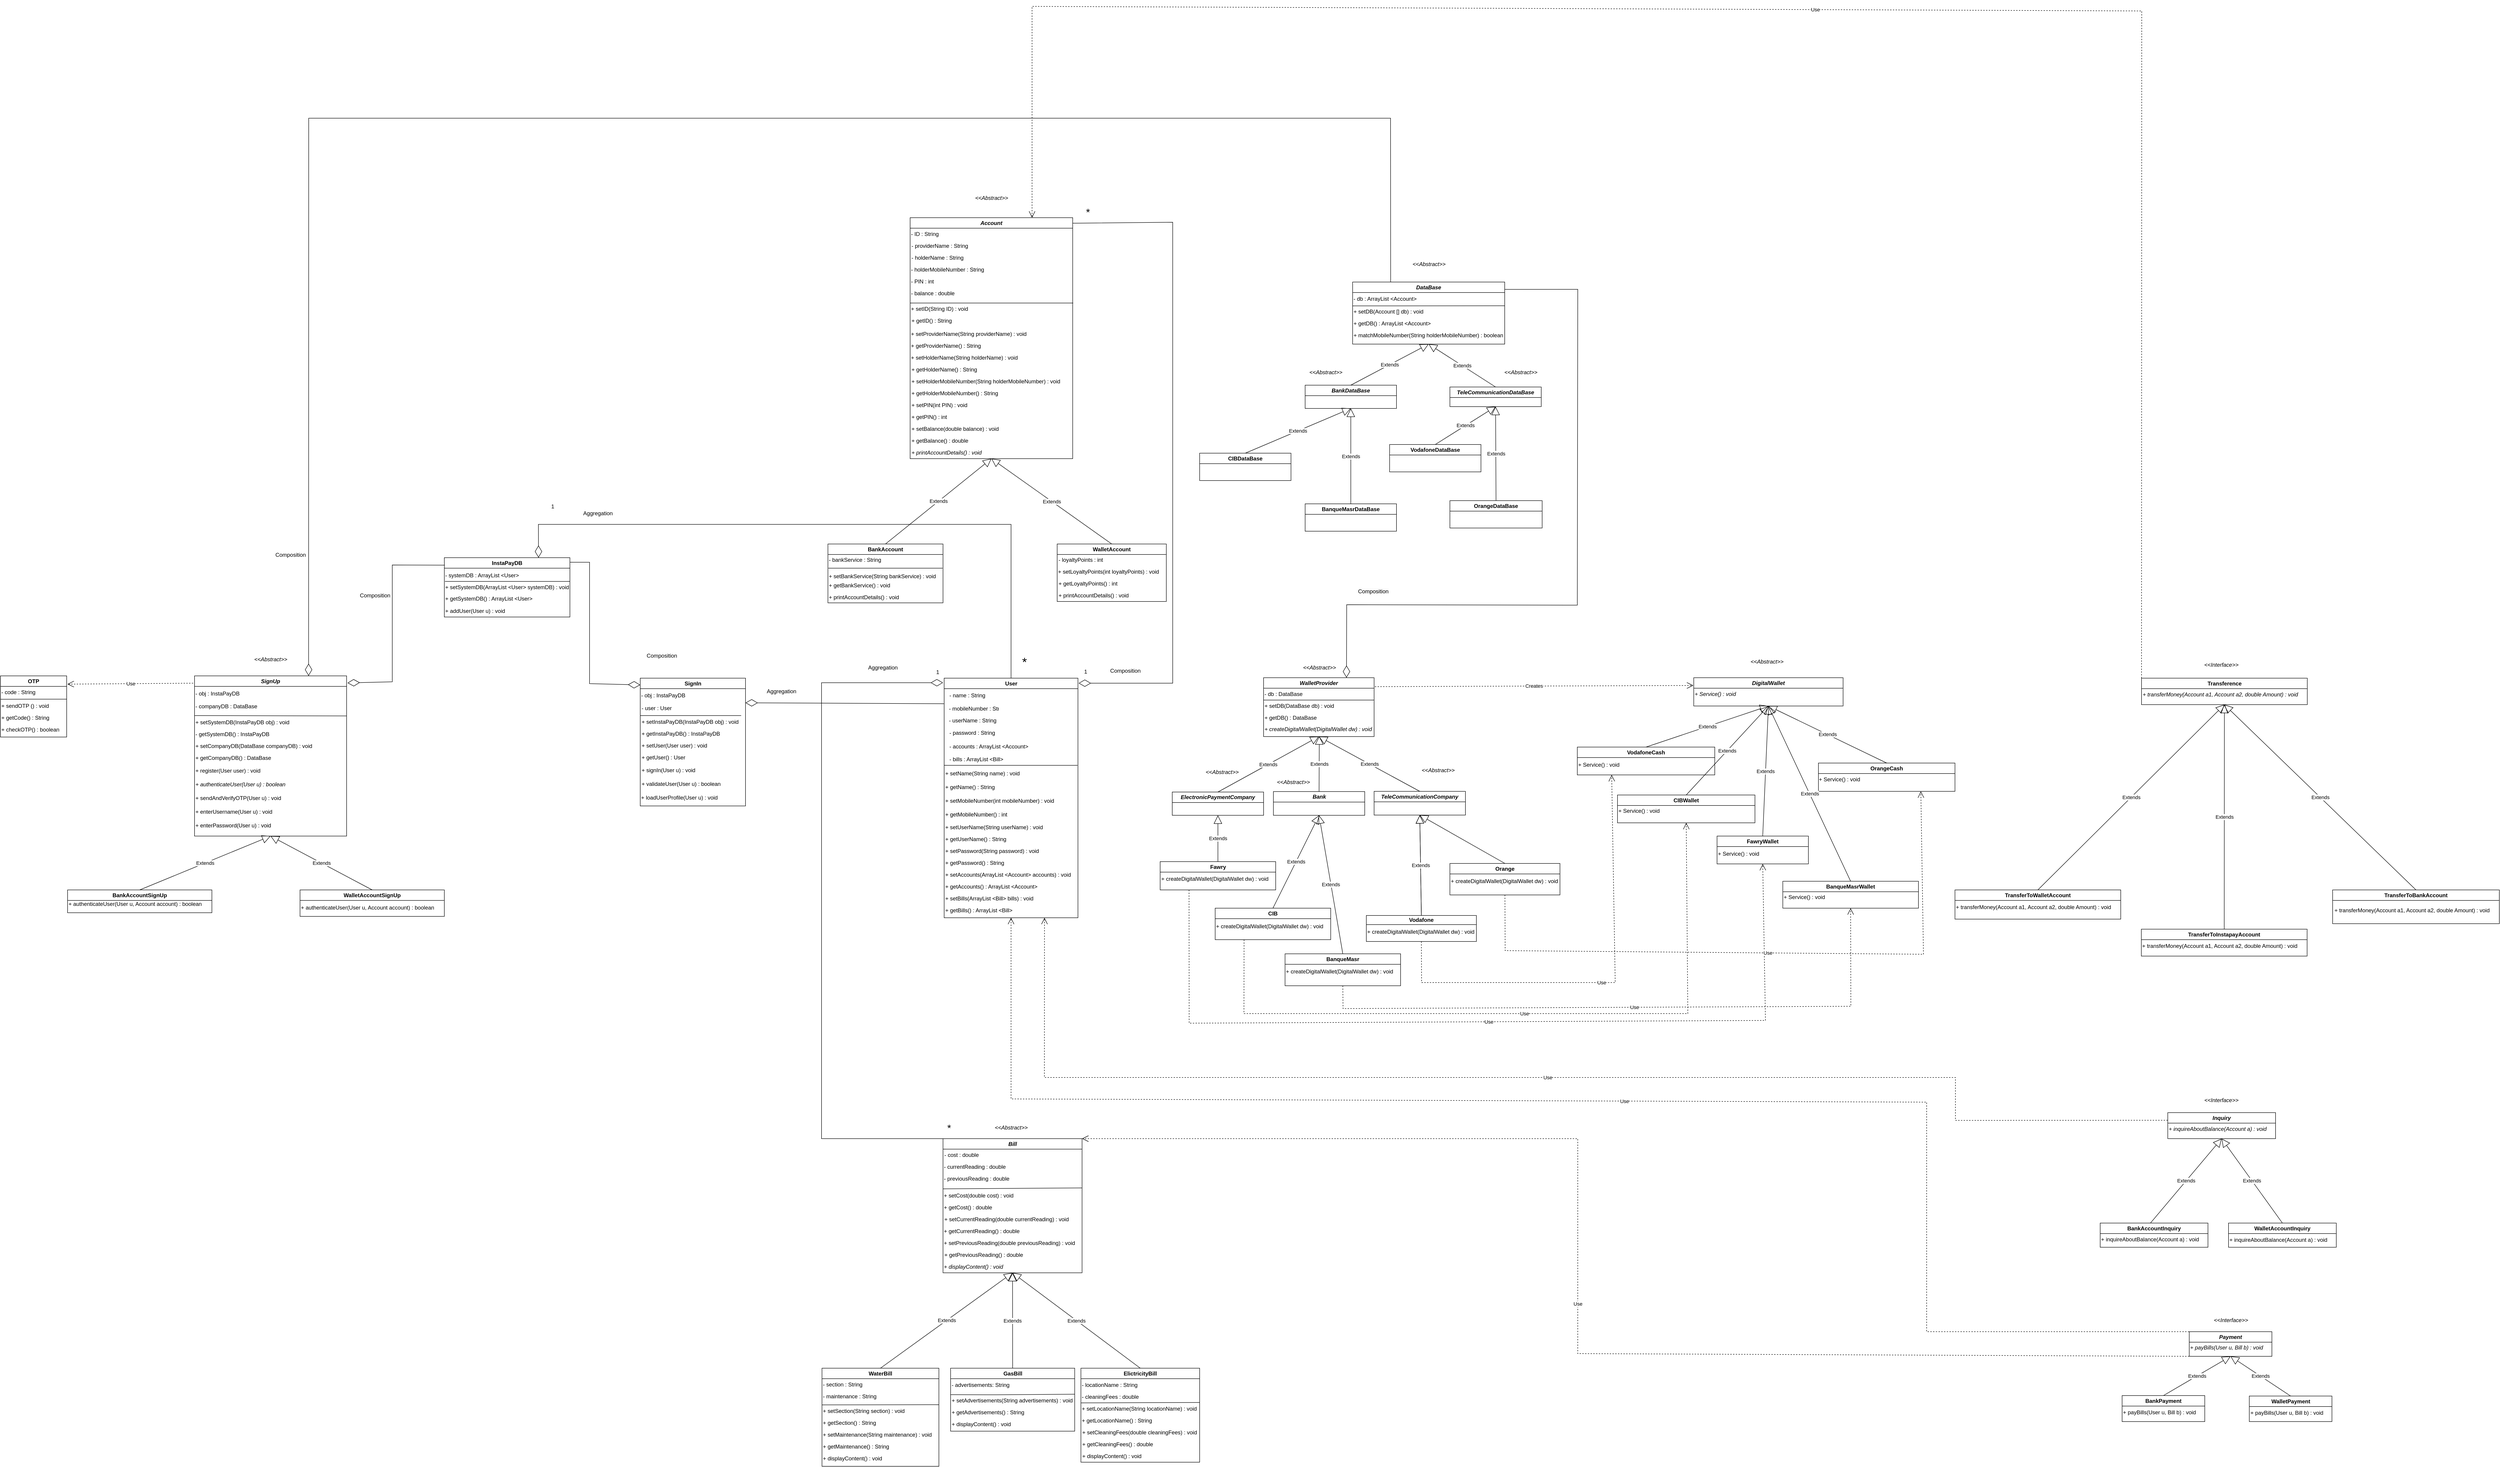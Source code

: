 <mxfile version="22.1.0" type="github">
  <diagram id="RgNuT1_1v73dnVSf8VO7" name="FinalClassDiagramSprint1">
    <mxGraphModel dx="4643" dy="4630" grid="0" gridSize="10" guides="1" tooltips="1" connect="1" arrows="1" fold="1" page="1" pageScale="1" pageWidth="827" pageHeight="1169" math="0" shadow="0">
      <root>
        <mxCell id="0" />
        <mxCell id="1" parent="0" />
        <mxCell id="cUpJsRYP1BVVntpdrMLh-1" value="&lt;span style=&quot;&quot;&gt;&lt;i&gt;SignUp&lt;/i&gt;&lt;/span&gt;" style="swimlane;whiteSpace=wrap;html=1;startSize=23;fontStyle=1" vertex="1" parent="1">
          <mxGeometry x="280" y="155" width="333" height="351" as="geometry" />
        </mxCell>
        <mxCell id="cUpJsRYP1BVVntpdrMLh-7" value="- obj : InstaPayDB" style="text;html=1;strokeColor=none;fillColor=none;align=left;verticalAlign=middle;whiteSpace=wrap;rounded=0;" vertex="1" parent="cUpJsRYP1BVVntpdrMLh-1">
          <mxGeometry y="24" width="151" height="30" as="geometry" />
        </mxCell>
        <mxCell id="cUpJsRYP1BVVntpdrMLh-9" value="" style="endArrow=none;html=1;rounded=0;entryX=1;entryY=0.25;entryDx=0;entryDy=0;" edge="1" parent="cUpJsRYP1BVVntpdrMLh-1" target="cUpJsRYP1BVVntpdrMLh-1">
          <mxGeometry width="50" height="50" relative="1" as="geometry">
            <mxPoint y="87" as="sourcePoint" />
            <mxPoint x="238" y="87" as="targetPoint" />
          </mxGeometry>
        </mxCell>
        <mxCell id="_3-lrOq2SYGGDDLJj8TD-151" value="- companyDB : DataBase" style="text;html=1;align=left;verticalAlign=middle;resizable=0;points=[];autosize=1;strokeColor=none;fillColor=none;" vertex="1" parent="cUpJsRYP1BVVntpdrMLh-1">
          <mxGeometry y="54" width="153" height="26" as="geometry" />
        </mxCell>
        <mxCell id="_3-lrOq2SYGGDDLJj8TD-10" value="+ setSystemDB(InstaPayDB obj) : void" style="text;html=1;align=left;verticalAlign=middle;resizable=0;points=[];autosize=1;strokeColor=none;fillColor=none;" vertex="1" parent="cUpJsRYP1BVVntpdrMLh-1">
          <mxGeometry y="89" width="224" height="26" as="geometry" />
        </mxCell>
        <mxCell id="_3-lrOq2SYGGDDLJj8TD-11" value="- getSystemDB() : InstaPayDB" style="text;html=1;align=left;verticalAlign=middle;resizable=0;points=[];autosize=1;strokeColor=none;fillColor=none;" vertex="1" parent="cUpJsRYP1BVVntpdrMLh-1">
          <mxGeometry y="115" width="180" height="26" as="geometry" />
        </mxCell>
        <mxCell id="_3-lrOq2SYGGDDLJj8TD-152" value="+ setCompanyDB(DataBase companyDB) : void" style="text;html=1;align=left;verticalAlign=middle;resizable=0;points=[];autosize=1;strokeColor=none;fillColor=none;" vertex="1" parent="cUpJsRYP1BVVntpdrMLh-1">
          <mxGeometry y="141" width="274" height="26" as="geometry" />
        </mxCell>
        <mxCell id="_3-lrOq2SYGGDDLJj8TD-153" value="+ getCompanyDB() : DataBase" style="text;html=1;align=left;verticalAlign=middle;resizable=0;points=[];autosize=1;strokeColor=none;fillColor=none;" vertex="1" parent="cUpJsRYP1BVVntpdrMLh-1">
          <mxGeometry y="167" width="184" height="26" as="geometry" />
        </mxCell>
        <mxCell id="cUpJsRYP1BVVntpdrMLh-5" value="+ register(User user) : void" style="text;html=1;strokeColor=none;fillColor=none;align=left;verticalAlign=middle;whiteSpace=wrap;rounded=0;fontStyle=0" vertex="1" parent="cUpJsRYP1BVVntpdrMLh-1">
          <mxGeometry y="193" width="333" height="30" as="geometry" />
        </mxCell>
        <mxCell id="cUpJsRYP1BVVntpdrMLh-2" value="&lt;i&gt;+ authenticateUser(User u) : boolean&lt;/i&gt;" style="text;html=1;strokeColor=none;fillColor=none;align=left;verticalAlign=middle;whiteSpace=wrap;rounded=0;" vertex="1" parent="cUpJsRYP1BVVntpdrMLh-1">
          <mxGeometry y="223" width="300" height="30" as="geometry" />
        </mxCell>
        <mxCell id="cUpJsRYP1BVVntpdrMLh-3" value="+ sendAndVerifyOTP(User u) : void&amp;nbsp;" style="text;html=1;strokeColor=none;fillColor=none;align=left;verticalAlign=middle;whiteSpace=wrap;rounded=0;" vertex="1" parent="cUpJsRYP1BVVntpdrMLh-1">
          <mxGeometry y="253" width="307.5" height="30" as="geometry" />
        </mxCell>
        <mxCell id="cUpJsRYP1BVVntpdrMLh-4" value="+ enterUsername(User u) : void" style="text;html=1;strokeColor=none;fillColor=none;align=left;verticalAlign=middle;whiteSpace=wrap;rounded=0;" vertex="1" parent="cUpJsRYP1BVVntpdrMLh-1">
          <mxGeometry y="283" width="255" height="30" as="geometry" />
        </mxCell>
        <mxCell id="cUpJsRYP1BVVntpdrMLh-6" value="&lt;span style=&quot;caret-color: rgb(0, 0, 0); color: rgb(0, 0, 0); font-family: Helvetica; font-size: 12px; font-style: normal; font-variant-caps: normal; font-weight: 400; letter-spacing: normal; text-indent: 0px; text-transform: none; word-spacing: 0px; -webkit-text-stroke-width: 0px; background-color: rgb(251, 251, 251); text-decoration: none; float: none; display: inline !important;&quot;&gt;+ enterPassword(User u) : void&lt;/span&gt;" style="text;html=1;strokeColor=none;fillColor=none;align=left;verticalAlign=middle;whiteSpace=wrap;rounded=0;" vertex="1" parent="cUpJsRYP1BVVntpdrMLh-1">
          <mxGeometry y="313" width="243" height="30" as="geometry" />
        </mxCell>
        <mxCell id="a99ASxZ1Ezu-j7kvTvpR-1" value="&amp;lt;&amp;lt;&lt;i&gt;Abstract&amp;gt;&amp;gt;&lt;/i&gt;" style="text;html=1;strokeColor=none;fillColor=none;align=center;verticalAlign=middle;whiteSpace=wrap;rounded=0;" vertex="1" parent="1">
          <mxGeometry x="416.5" y="104" width="60" height="30" as="geometry" />
        </mxCell>
        <mxCell id="8mFZFez20mf9s9rNwhkQ-1" value="BankAccountSignUp" style="swimlane;whiteSpace=wrap;html=1;" vertex="1" parent="1">
          <mxGeometry x="2" y="624" width="316" height="50" as="geometry" />
        </mxCell>
        <mxCell id="8mFZFez20mf9s9rNwhkQ-2" value="&lt;span style=&quot;border-color: var(--border-color); font-style: normal;&quot;&gt;+ authenticateUser(User u, Account account) : boolean&lt;br&gt;&lt;br&gt;&lt;/span&gt;" style="text;html=1;strokeColor=none;fillColor=none;align=left;verticalAlign=middle;whiteSpace=wrap;rounded=0;fontStyle=2" vertex="1" parent="8mFZFez20mf9s9rNwhkQ-1">
          <mxGeometry y="23" width="330" height="30" as="geometry" />
        </mxCell>
        <mxCell id="pFf-y8SnAthqTB328as4-1" value="Extends" style="endArrow=block;endSize=16;endFill=0;html=1;rounded=0;entryX=0.5;entryY=1;entryDx=0;entryDy=0;exitX=0.5;exitY=0;exitDx=0;exitDy=0;" edge="1" parent="1" source="8mFZFez20mf9s9rNwhkQ-1" target="cUpJsRYP1BVVntpdrMLh-1">
          <mxGeometry width="160" relative="1" as="geometry">
            <mxPoint x="300" y="570" as="sourcePoint" />
            <mxPoint x="461" y="522" as="targetPoint" />
          </mxGeometry>
        </mxCell>
        <mxCell id="UzXDmk5XmLpmfRL0xV-w-1" value="Extends" style="endArrow=block;endSize=16;endFill=0;html=1;rounded=0;entryX=0.5;entryY=1;entryDx=0;entryDy=0;exitX=0.5;exitY=0;exitDx=0;exitDy=0;" edge="1" parent="1" source="g3DxWgefe8wsgeAx6Y4B-1" target="cUpJsRYP1BVVntpdrMLh-1">
          <mxGeometry width="160" relative="1" as="geometry">
            <mxPoint x="634" y="615" as="sourcePoint" />
            <mxPoint x="456" y="510" as="targetPoint" />
          </mxGeometry>
        </mxCell>
        <mxCell id="g3DxWgefe8wsgeAx6Y4B-1" value="WalletAccountSignUp" style="swimlane;whiteSpace=wrap;html=1;" vertex="1" parent="1">
          <mxGeometry x="511" y="624" width="316" height="58" as="geometry" />
        </mxCell>
        <mxCell id="g3DxWgefe8wsgeAx6Y4B-2" value="+ authenticateUser(User u, Account account) : boolean" style="text;html=1;strokeColor=none;fillColor=none;align=left;verticalAlign=middle;whiteSpace=wrap;rounded=0;" vertex="1" parent="g3DxWgefe8wsgeAx6Y4B-1">
          <mxGeometry y="24" width="316" height="30" as="geometry" />
        </mxCell>
        <mxCell id="YXlNN0_bGjrSsHA6dKl_-1" value="InstaPayDB" style="swimlane;whiteSpace=wrap;html=1;" vertex="1" parent="1">
          <mxGeometry x="827" y="-104" width="275" height="130" as="geometry" />
        </mxCell>
        <mxCell id="YXlNN0_bGjrSsHA6dKl_-2" value="- systemDB : ArrayList &amp;lt;User&amp;gt;" style="text;html=1;strokeColor=none;fillColor=none;align=left;verticalAlign=middle;whiteSpace=wrap;rounded=0;" vertex="1" parent="YXlNN0_bGjrSsHA6dKl_-1">
          <mxGeometry y="24" width="172" height="30" as="geometry" />
        </mxCell>
        <mxCell id="_3-lrOq2SYGGDDLJj8TD-5" value="+ getSystemDB() : ArrayList &amp;lt;User&amp;gt;" style="text;html=1;align=left;verticalAlign=middle;resizable=0;points=[];autosize=1;strokeColor=none;fillColor=none;" vertex="1" parent="YXlNN0_bGjrSsHA6dKl_-1">
          <mxGeometry y="77" width="210" height="26" as="geometry" />
        </mxCell>
        <mxCell id="_3-lrOq2SYGGDDLJj8TD-9" value="" style="endArrow=none;html=1;rounded=0;exitX=0.008;exitY=0.932;exitDx=0;exitDy=0;exitPerimeter=0;" edge="1" parent="YXlNN0_bGjrSsHA6dKl_-1" source="YXlNN0_bGjrSsHA6dKl_-2">
          <mxGeometry width="50" height="50" relative="1" as="geometry">
            <mxPoint x="51" y="105" as="sourcePoint" />
            <mxPoint x="275" y="52" as="targetPoint" />
          </mxGeometry>
        </mxCell>
        <mxCell id="_3-lrOq2SYGGDDLJj8TD-4" value="+ setSystemDB(ArrayList &amp;lt;User&amp;gt; systemDB) : void" style="text;html=1;align=left;verticalAlign=middle;resizable=0;points=[];autosize=1;strokeColor=none;fillColor=none;" vertex="1" parent="YXlNN0_bGjrSsHA6dKl_-1">
          <mxGeometry y="52" width="289" height="26" as="geometry" />
        </mxCell>
        <mxCell id="_3-lrOq2SYGGDDLJj8TD-89" value="+ addUser(User u) : void" style="text;html=1;align=left;verticalAlign=middle;resizable=0;points=[];autosize=1;strokeColor=none;fillColor=none;" vertex="1" parent="YXlNN0_bGjrSsHA6dKl_-1">
          <mxGeometry y="104" width="149" height="26" as="geometry" />
        </mxCell>
        <mxCell id="D7Nyf1vghfVpcrwOoJJR-4" value="" style="endArrow=diamondThin;endFill=0;endSize=24;html=1;rounded=0;exitX=0.003;exitY=0.126;exitDx=0;exitDy=0;exitPerimeter=0;entryX=1.006;entryY=0.044;entryDx=0;entryDy=0;entryPerimeter=0;" edge="1" parent="1" source="YXlNN0_bGjrSsHA6dKl_-1" target="cUpJsRYP1BVVntpdrMLh-1">
          <mxGeometry width="160" relative="1" as="geometry">
            <mxPoint x="783" y="168" as="sourcePoint" />
            <mxPoint x="623" y="168" as="targetPoint" />
            <Array as="points">
              <mxPoint x="713" y="-88" />
              <mxPoint x="713" y="168" />
            </Array>
          </mxGeometry>
        </mxCell>
        <mxCell id="0VdT1DNDB2CAj1BvAhnL-1" value="&lt;b&gt;SignIn&lt;/b&gt;" style="swimlane;whiteSpace=wrap;html=1;fontStyle=0" vertex="1" parent="1">
          <mxGeometry x="1256" y="160" width="230.5" height="280" as="geometry" />
        </mxCell>
        <mxCell id="0VdT1DNDB2CAj1BvAhnL-5" value="- obj : InstaPayDB" style="text;html=1;strokeColor=none;fillColor=none;align=left;verticalAlign=middle;whiteSpace=wrap;rounded=0;" vertex="1" parent="0VdT1DNDB2CAj1BvAhnL-1">
          <mxGeometry y="23" width="100" height="30" as="geometry" />
        </mxCell>
        <mxCell id="5tY6Ep6UznqvYklz-Htd-1" value="" style="endArrow=none;html=1;rounded=0;" edge="1" parent="0VdT1DNDB2CAj1BvAhnL-1">
          <mxGeometry width="50" height="50" relative="1" as="geometry">
            <mxPoint y="82" as="sourcePoint" />
            <mxPoint x="221" y="82" as="targetPoint" />
          </mxGeometry>
        </mxCell>
        <mxCell id="_3-lrOq2SYGGDDLJj8TD-148" value="- user : User" style="text;html=1;align=left;verticalAlign=middle;resizable=0;points=[];autosize=1;strokeColor=none;fillColor=none;" vertex="1" parent="0VdT1DNDB2CAj1BvAhnL-1">
          <mxGeometry x="0.5" y="53" width="84" height="26" as="geometry" />
        </mxCell>
        <mxCell id="_3-lrOq2SYGGDDLJj8TD-12" value="+ setInstaPayDB(InstaPayDB obj) : void" style="text;html=1;align=left;verticalAlign=middle;resizable=0;points=[];autosize=1;strokeColor=none;fillColor=none;" vertex="1" parent="0VdT1DNDB2CAj1BvAhnL-1">
          <mxGeometry x="0.5" y="83" width="230" height="26" as="geometry" />
        </mxCell>
        <mxCell id="_3-lrOq2SYGGDDLJj8TD-13" value="+ getInstaPayDB() : InstaPayDB" style="text;html=1;align=left;verticalAlign=middle;resizable=0;points=[];autosize=1;strokeColor=none;fillColor=none;" vertex="1" parent="0VdT1DNDB2CAj1BvAhnL-1">
          <mxGeometry x="0.5" y="109" width="190" height="26" as="geometry" />
        </mxCell>
        <mxCell id="_3-lrOq2SYGGDDLJj8TD-149" value="+ setUser(User user) : void" style="text;html=1;align=left;verticalAlign=middle;resizable=0;points=[];autosize=1;strokeColor=none;fillColor=none;" vertex="1" parent="0VdT1DNDB2CAj1BvAhnL-1">
          <mxGeometry x="0.5" y="135" width="162" height="26" as="geometry" />
        </mxCell>
        <mxCell id="_3-lrOq2SYGGDDLJj8TD-150" value="+ getUser() : User" style="text;html=1;align=left;verticalAlign=middle;resizable=0;points=[];autosize=1;strokeColor=none;fillColor=none;" vertex="1" parent="0VdT1DNDB2CAj1BvAhnL-1">
          <mxGeometry x="0.5" y="161" width="114" height="26" as="geometry" />
        </mxCell>
        <mxCell id="0VdT1DNDB2CAj1BvAhnL-4" value="+ signIn(User u) : void" style="text;html=1;strokeColor=none;fillColor=none;align=left;verticalAlign=middle;whiteSpace=wrap;rounded=0;" vertex="1" parent="0VdT1DNDB2CAj1BvAhnL-1">
          <mxGeometry x="0.5" y="187" width="140" height="30" as="geometry" />
        </mxCell>
        <mxCell id="0VdT1DNDB2CAj1BvAhnL-2" value="+ validateUser(User u) : boolean&amp;nbsp;" style="text;html=1;strokeColor=none;fillColor=none;align=left;verticalAlign=middle;whiteSpace=wrap;rounded=0;fontStyle=0" vertex="1" parent="0VdT1DNDB2CAj1BvAhnL-1">
          <mxGeometry x="0.5" y="217" width="203" height="30" as="geometry" />
        </mxCell>
        <mxCell id="0VdT1DNDB2CAj1BvAhnL-3" value="&lt;span&gt;+ loadUserProfile(User u) : void&lt;/span&gt;" style="text;html=1;strokeColor=none;fillColor=none;align=left;verticalAlign=middle;whiteSpace=wrap;rounded=0;fontStyle=0" vertex="1" parent="0VdT1DNDB2CAj1BvAhnL-1">
          <mxGeometry y="247" width="173" height="30" as="geometry" />
        </mxCell>
        <mxCell id="UUrP5tH3U9puir_KJlVK-2" value="" style="endArrow=diamondThin;endFill=0;endSize=24;html=1;rounded=0;entryX=0;entryY=0.053;entryDx=0;entryDy=0;entryPerimeter=0;exitX=1.001;exitY=0.077;exitDx=0;exitDy=0;exitPerimeter=0;" edge="1" parent="1" source="YXlNN0_bGjrSsHA6dKl_-1" target="0VdT1DNDB2CAj1BvAhnL-1">
          <mxGeometry width="160" relative="1" as="geometry">
            <mxPoint x="1007" y="-87" as="sourcePoint" />
            <mxPoint x="1183" y="170" as="targetPoint" />
            <Array as="points">
              <mxPoint x="1145" y="-94" />
              <mxPoint x="1145" y="172" />
            </Array>
          </mxGeometry>
        </mxCell>
        <mxCell id="sNY0lg6B0Wgibec6XB4E-12" value="User" style="swimlane;whiteSpace=wrap;html=1;align=center;fontStyle=1" vertex="1" parent="1">
          <mxGeometry x="1921.5" y="160" width="293" height="525" as="geometry" />
        </mxCell>
        <mxCell id="sNY0lg6B0Wgibec6XB4E-2" value="- name : String" style="text;html=1;strokeColor=none;fillColor=none;align=left;verticalAlign=middle;whiteSpace=wrap;rounded=0;" vertex="1" parent="sNY0lg6B0Wgibec6XB4E-12">
          <mxGeometry x="9" y="23" width="233" height="30" as="geometry" />
        </mxCell>
        <mxCell id="sNY0lg6B0Wgibec6XB4E-3" value="- mobileNumber : String" style="text;align=left;verticalAlign=top;spacingLeft=4;spacingRight=4;overflow=hidden;rotatable=0;points=[[0,0.5],[1,0.5]];portConstraint=eastwest;rounded=0;shadow=0;html=0;" vertex="1" parent="sNY0lg6B0Wgibec6XB4E-12">
          <mxGeometry x="4.5" y="53" width="120" height="26" as="geometry" />
        </mxCell>
        <mxCell id="sNY0lg6B0Wgibec6XB4E-5" value="- userName : String" style="text;align=left;verticalAlign=middle;spacingLeft=4;spacingRight=4;overflow=hidden;rotatable=0;points=[[0,0.5],[1,0.5]];portConstraint=eastwest;" vertex="1" parent="sNY0lg6B0Wgibec6XB4E-12">
          <mxGeometry x="4.5" y="79" width="233" height="26" as="geometry" />
        </mxCell>
        <mxCell id="sNY0lg6B0Wgibec6XB4E-6" value="- password : String" style="text;html=1;strokeColor=none;fillColor=none;align=left;verticalAlign=middle;whiteSpace=wrap;rounded=0;" vertex="1" parent="sNY0lg6B0Wgibec6XB4E-12">
          <mxGeometry x="9" y="105" width="233" height="30" as="geometry" />
        </mxCell>
        <mxCell id="sNY0lg6B0Wgibec6XB4E-4" value="- accounts : ArrayList &amp;lt;Account&amp;gt;&amp;nbsp;" style="text;html=1;strokeColor=none;fillColor=none;align=left;verticalAlign=middle;whiteSpace=wrap;rounded=0;" vertex="1" parent="sNY0lg6B0Wgibec6XB4E-12">
          <mxGeometry x="9" y="135" width="233" height="30" as="geometry" />
        </mxCell>
        <mxCell id="sNY0lg6B0Wgibec6XB4E-13" value="" style="endArrow=none;html=1;rounded=0;" edge="1" parent="sNY0lg6B0Wgibec6XB4E-12">
          <mxGeometry width="50" height="50" relative="1" as="geometry">
            <mxPoint y="191" as="sourcePoint" />
            <mxPoint x="292" y="191" as="targetPoint" />
          </mxGeometry>
        </mxCell>
        <mxCell id="sNY0lg6B0Wgibec6XB4E-7" value="+ setName(String name) : void" style="text;html=1;strokeColor=none;fillColor=none;align=left;verticalAlign=middle;whiteSpace=wrap;rounded=0;" vertex="1" parent="sNY0lg6B0Wgibec6XB4E-12">
          <mxGeometry y="194" width="233" height="30" as="geometry" />
        </mxCell>
        <mxCell id="sNY0lg6B0Wgibec6XB4E-8" value="+ getName() : String" style="text;html=1;strokeColor=none;fillColor=none;align=left;verticalAlign=middle;whiteSpace=wrap;rounded=0;" vertex="1" parent="sNY0lg6B0Wgibec6XB4E-12">
          <mxGeometry y="224" width="115" height="30" as="geometry" />
        </mxCell>
        <mxCell id="sNY0lg6B0Wgibec6XB4E-9" value="+ setMobileNumber(int mobileNumber) : void" style="text;html=1;strokeColor=none;fillColor=none;align=left;verticalAlign=middle;whiteSpace=wrap;rounded=0;" vertex="1" parent="sNY0lg6B0Wgibec6XB4E-12">
          <mxGeometry y="254" width="243" height="30" as="geometry" />
        </mxCell>
        <mxCell id="sNY0lg6B0Wgibec6XB4E-10" value="&lt;span style=&quot;caret-color: rgb(0, 0, 0); color: rgb(0, 0, 0); font-family: Helvetica; font-size: 12px; font-style: normal; font-variant-caps: normal; font-weight: 400; letter-spacing: normal; text-indent: 0px; text-transform: none; word-spacing: 0px; -webkit-text-stroke-width: 0px; background-color: rgb(251, 251, 251); text-decoration: none; float: none; display: inline !important;&quot;&gt;+ getMobileNumber() : int&lt;/span&gt;" style="text;html=1;strokeColor=none;fillColor=none;align=left;verticalAlign=middle;whiteSpace=wrap;rounded=0;" vertex="1" parent="sNY0lg6B0Wgibec6XB4E-12">
          <mxGeometry y="284" width="233" height="30" as="geometry" />
        </mxCell>
        <mxCell id="sNY0lg6B0Wgibec6XB4E-17" value="+ setUserName(String userName) : void" style="text;html=1;align=left;verticalAlign=middle;resizable=0;points=[];autosize=1;strokeColor=none;fillColor=none;" vertex="1" parent="sNY0lg6B0Wgibec6XB4E-12">
          <mxGeometry y="314" width="232" height="26" as="geometry" />
        </mxCell>
        <mxCell id="sNY0lg6B0Wgibec6XB4E-18" value="+ getUserName() : String" style="text;html=1;align=left;verticalAlign=middle;resizable=0;points=[];autosize=1;strokeColor=none;fillColor=none;" vertex="1" parent="sNY0lg6B0Wgibec6XB4E-12">
          <mxGeometry y="340" width="152" height="26" as="geometry" />
        </mxCell>
        <mxCell id="sNY0lg6B0Wgibec6XB4E-19" value="+ setPassword(String password) : void" style="text;html=1;align=left;verticalAlign=middle;resizable=0;points=[];autosize=1;strokeColor=none;fillColor=none;" vertex="1" parent="sNY0lg6B0Wgibec6XB4E-12">
          <mxGeometry y="366" width="223" height="26" as="geometry" />
        </mxCell>
        <mxCell id="sNY0lg6B0Wgibec6XB4E-20" value="+ getPassword() : String" style="text;html=1;align=left;verticalAlign=middle;resizable=0;points=[];autosize=1;strokeColor=none;fillColor=none;" vertex="1" parent="sNY0lg6B0Wgibec6XB4E-12">
          <mxGeometry y="392" width="147" height="26" as="geometry" />
        </mxCell>
        <mxCell id="sNY0lg6B0Wgibec6XB4E-21" value="+ setAccounts(ArrayList &amp;lt;Account&amp;gt; accounts) : void" style="text;html=1;align=left;verticalAlign=middle;resizable=0;points=[];autosize=1;strokeColor=none;fillColor=none;" vertex="1" parent="sNY0lg6B0Wgibec6XB4E-12">
          <mxGeometry y="418" width="293" height="26" as="geometry" />
        </mxCell>
        <mxCell id="sNY0lg6B0Wgibec6XB4E-22" value="+ getAccounts() : ArrayList &amp;lt;Account&amp;gt;&amp;nbsp;" style="text;html=1;align=left;verticalAlign=middle;resizable=0;points=[];autosize=1;strokeColor=none;fillColor=none;" vertex="1" parent="sNY0lg6B0Wgibec6XB4E-12">
          <mxGeometry y="444" width="224" height="26" as="geometry" />
        </mxCell>
        <mxCell id="EgktwO9buIocZL3XQpi--41" value="- bills : ArrayList &amp;lt;Bill&amp;gt;&amp;nbsp;" style="text;html=1;align=left;verticalAlign=middle;resizable=0;points=[];autosize=1;strokeColor=none;fillColor=none;" vertex="1" parent="sNY0lg6B0Wgibec6XB4E-12">
          <mxGeometry x="9" y="165" width="140" height="26" as="geometry" />
        </mxCell>
        <mxCell id="_3-lrOq2SYGGDDLJj8TD-1" value="+ setBills(ArrayList &amp;lt;Bill&amp;gt; bills) : void" style="text;html=1;align=left;verticalAlign=middle;resizable=0;points=[];autosize=1;strokeColor=none;fillColor=none;" vertex="1" parent="sNY0lg6B0Wgibec6XB4E-12">
          <mxGeometry y="470" width="211" height="26" as="geometry" />
        </mxCell>
        <mxCell id="_3-lrOq2SYGGDDLJj8TD-2" value="+ getBills() : ArrayList &amp;lt;Bill&amp;gt;&amp;nbsp;" style="text;html=1;align=left;verticalAlign=middle;resizable=0;points=[];autosize=1;strokeColor=none;fillColor=none;" vertex="1" parent="sNY0lg6B0Wgibec6XB4E-12">
          <mxGeometry y="496" width="169" height="26" as="geometry" />
        </mxCell>
        <mxCell id="ZSn0KoJILkV6WG2nNoGv-1" value="Account" style="swimlane;whiteSpace=wrap;html=1;align=center;fontStyle=3" vertex="1" parent="1">
          <mxGeometry x="1847" y="-849" width="356" height="528" as="geometry" />
        </mxCell>
        <mxCell id="mMcJ2JjiaE-dMEDukn_W-1" value="- holderName : String" style="text;html=1;align=left;verticalAlign=middle;resizable=0;points=[];autosize=1;strokeColor=none;fillColor=none;" vertex="1" parent="ZSn0KoJILkV6WG2nNoGv-1">
          <mxGeometry x="0.5" y="75" width="132" height="26" as="geometry" />
        </mxCell>
        <mxCell id="wJ5tzxK8XzkyZt3LDTPl-1" value="- PIN : int" style="text;html=1;align=left;verticalAlign=middle;resizable=0;points=[];autosize=1;strokeColor=none;fillColor=none;" vertex="1" parent="ZSn0KoJILkV6WG2nNoGv-1">
          <mxGeometry y="127" width="68" height="26" as="geometry" />
        </mxCell>
        <mxCell id="68VEZtf6UmU_6J4t5xP3-1" value="- balance : double" style="text;html=1;align=left;verticalAlign=middle;resizable=0;points=[];autosize=1;strokeColor=none;fillColor=none;" vertex="1" parent="ZSn0KoJILkV6WG2nNoGv-1">
          <mxGeometry y="153" width="113" height="26" as="geometry" />
        </mxCell>
        <mxCell id="A1s_RlPI9uo9t3hxi_Nw-20" value="+ getBalance() : double" style="text;html=1;align=left;verticalAlign=middle;resizable=0;points=[];autosize=1;strokeColor=none;fillColor=none;" vertex="1" parent="ZSn0KoJILkV6WG2nNoGv-1">
          <mxGeometry x="1" y="476" width="142" height="26" as="geometry" />
        </mxCell>
        <mxCell id="_3-lrOq2SYGGDDLJj8TD-92" value="- providerName : String" style="text;html=1;align=left;verticalAlign=middle;resizable=0;points=[];autosize=1;strokeColor=none;fillColor=none;" vertex="1" parent="ZSn0KoJILkV6WG2nNoGv-1">
          <mxGeometry x="0.5" y="49" width="142" height="26" as="geometry" />
        </mxCell>
        <mxCell id="_3-lrOq2SYGGDDLJj8TD-93" value="+ setProviderName(String providerName) : void" style="text;html=1;align=left;verticalAlign=middle;resizable=0;points=[];autosize=1;strokeColor=none;fillColor=none;" vertex="1" parent="ZSn0KoJILkV6WG2nNoGv-1">
          <mxGeometry y="242" width="271" height="26" as="geometry" />
        </mxCell>
        <mxCell id="_3-lrOq2SYGGDDLJj8TD-136" value="- ID : String" style="text;html=1;align=left;verticalAlign=middle;resizable=0;points=[];autosize=1;strokeColor=none;fillColor=none;" vertex="1" parent="ZSn0KoJILkV6WG2nNoGv-1">
          <mxGeometry y="23" width="79" height="26" as="geometry" />
        </mxCell>
        <mxCell id="_3-lrOq2SYGGDDLJj8TD-137" value="+ setID(String ID) : void" style="text;html=1;align=left;verticalAlign=middle;resizable=0;points=[];autosize=1;strokeColor=none;fillColor=none;" vertex="1" parent="ZSn0KoJILkV6WG2nNoGv-1">
          <mxGeometry x="-0.5" y="187" width="143" height="26" as="geometry" />
        </mxCell>
        <mxCell id="Z_V_uDyvIg5uYBsk40CY-1" value="- holderMobileNumber : String" style="text;html=1;align=left;verticalAlign=middle;resizable=0;points=[];autosize=1;strokeColor=none;fillColor=none;" vertex="1" parent="ZSn0KoJILkV6WG2nNoGv-1">
          <mxGeometry y="101" width="178" height="26" as="geometry" />
        </mxCell>
        <mxCell id="_3-lrOq2SYGGDDLJj8TD-138" value="+ getID() : String" style="text;html=1;align=left;verticalAlign=middle;resizable=0;points=[];autosize=1;strokeColor=none;fillColor=none;" vertex="1" parent="ZSn0KoJILkV6WG2nNoGv-1">
          <mxGeometry x="1" y="213" width="106" height="26" as="geometry" />
        </mxCell>
        <mxCell id="_3-lrOq2SYGGDDLJj8TD-94" value="+ getProviderName() : String" style="text;html=1;align=left;verticalAlign=middle;resizable=0;points=[];autosize=1;strokeColor=none;fillColor=none;" vertex="1" parent="ZSn0KoJILkV6WG2nNoGv-1">
          <mxGeometry y="268" width="171" height="26" as="geometry" />
        </mxCell>
        <mxCell id="A1s_RlPI9uo9t3hxi_Nw-11" value="+ setHolderName(String holderName) : void" style="text;html=1;align=left;verticalAlign=middle;resizable=0;points=[];autosize=1;strokeColor=none;fillColor=none;" vertex="1" parent="ZSn0KoJILkV6WG2nNoGv-1">
          <mxGeometry x="-0.5" y="294" width="252" height="26" as="geometry" />
        </mxCell>
        <mxCell id="A1s_RlPI9uo9t3hxi_Nw-12" value="+ getHolderName() : String" style="text;html=1;align=left;verticalAlign=middle;resizable=0;points=[];autosize=1;strokeColor=none;fillColor=none;" vertex="1" parent="ZSn0KoJILkV6WG2nNoGv-1">
          <mxGeometry x="1" y="320" width="162" height="26" as="geometry" />
        </mxCell>
        <mxCell id="A1s_RlPI9uo9t3hxi_Nw-17" value="+ setPIN(int PIN) : void" style="text;html=1;align=left;verticalAlign=middle;resizable=0;points=[];autosize=1;strokeColor=none;fillColor=none;" vertex="1" parent="ZSn0KoJILkV6WG2nNoGv-1">
          <mxGeometry x="1" y="398" width="140" height="26" as="geometry" />
        </mxCell>
        <mxCell id="A1s_RlPI9uo9t3hxi_Nw-19" value="+ setBalance(double balance) : void" style="text;html=1;align=left;verticalAlign=middle;resizable=0;points=[];autosize=1;strokeColor=none;fillColor=none;" vertex="1" parent="ZSn0KoJILkV6WG2nNoGv-1">
          <mxGeometry x="1" y="450" width="209" height="26" as="geometry" />
        </mxCell>
        <mxCell id="A1s_RlPI9uo9t3hxi_Nw-13" value="+ setHolderMobileNumber(String holderMobileNumber) : void" style="text;html=1;align=left;verticalAlign=middle;resizable=0;points=[];autosize=1;strokeColor=none;fillColor=none;" vertex="1" parent="ZSn0KoJILkV6WG2nNoGv-1">
          <mxGeometry x="0.5" y="346" width="344" height="26" as="geometry" />
        </mxCell>
        <mxCell id="A1s_RlPI9uo9t3hxi_Nw-14" value="+ getHolderMobileNumber() : String" style="text;html=1;align=left;verticalAlign=middle;resizable=0;points=[];autosize=1;strokeColor=none;fillColor=none;" vertex="1" parent="ZSn0KoJILkV6WG2nNoGv-1">
          <mxGeometry x="1" y="372" width="208" height="26" as="geometry" />
        </mxCell>
        <mxCell id="A1s_RlPI9uo9t3hxi_Nw-18" value="+ getPIN() : int" style="text;html=1;align=left;verticalAlign=middle;resizable=0;points=[];autosize=1;strokeColor=none;fillColor=none;" vertex="1" parent="ZSn0KoJILkV6WG2nNoGv-1">
          <mxGeometry x="1" y="424" width="96" height="26" as="geometry" />
        </mxCell>
        <mxCell id="_3-lrOq2SYGGDDLJj8TD-139" value="+ printAccountDetails() : void" style="text;html=1;align=left;verticalAlign=middle;resizable=0;points=[];autosize=1;strokeColor=none;fillColor=none;fontStyle=2" vertex="1" parent="ZSn0KoJILkV6WG2nNoGv-1">
          <mxGeometry x="1" y="502" width="172" height="26" as="geometry" />
        </mxCell>
        <mxCell id="cuezKW5F09qWqBFWyTPs-1" value="BankAccount" style="swimlane;whiteSpace=wrap;html=1;" vertex="1" parent="1">
          <mxGeometry x="1667" y="-134" width="252" height="129" as="geometry" />
        </mxCell>
        <mxCell id="_3-lrOq2SYGGDDLJj8TD-143" value="- bankService : String" style="text;html=1;align=left;verticalAlign=middle;resizable=0;points=[];autosize=1;strokeColor=none;fillColor=none;" vertex="1" parent="cuezKW5F09qWqBFWyTPs-1">
          <mxGeometry y="22" width="133" height="26" as="geometry" />
        </mxCell>
        <mxCell id="_3-lrOq2SYGGDDLJj8TD-144" value="+ setBankService(String bankService) : void" style="text;html=1;align=left;verticalAlign=middle;resizable=0;points=[];autosize=1;strokeColor=none;fillColor=none;" vertex="1" parent="cuezKW5F09qWqBFWyTPs-1">
          <mxGeometry y="58" width="252" height="26" as="geometry" />
        </mxCell>
        <mxCell id="_3-lrOq2SYGGDDLJj8TD-145" value="+ getBankService() : void" style="text;html=1;align=left;verticalAlign=middle;resizable=0;points=[];autosize=1;strokeColor=none;fillColor=none;" vertex="1" parent="cuezKW5F09qWqBFWyTPs-1">
          <mxGeometry y="78" width="152" height="26" as="geometry" />
        </mxCell>
        <mxCell id="_3-lrOq2SYGGDDLJj8TD-146" value="+ printAccountDetails() : void" style="text;html=1;align=left;verticalAlign=middle;resizable=0;points=[];autosize=1;strokeColor=none;fillColor=none;" vertex="1" parent="cuezKW5F09qWqBFWyTPs-1">
          <mxGeometry y="104" width="172" height="26" as="geometry" />
        </mxCell>
        <mxCell id="_3-lrOq2SYGGDDLJj8TD-147" value="" style="endArrow=none;html=1;rounded=0;" edge="1" parent="cuezKW5F09qWqBFWyTPs-1">
          <mxGeometry width="50" height="50" relative="1" as="geometry">
            <mxPoint x="1" y="53" as="sourcePoint" />
            <mxPoint x="251" y="53" as="targetPoint" />
          </mxGeometry>
        </mxCell>
        <mxCell id="A1s_RlPI9uo9t3hxi_Nw-1" value="WalletAccount" style="swimlane;whiteSpace=wrap;html=1;" vertex="1" parent="1">
          <mxGeometry x="2169" y="-134" width="239" height="126" as="geometry" />
        </mxCell>
        <mxCell id="_3-lrOq2SYGGDDLJj8TD-154" value="- loyaltyPoints : int" style="text;html=1;align=left;verticalAlign=middle;resizable=0;points=[];autosize=1;strokeColor=none;fillColor=none;" vertex="1" parent="A1s_RlPI9uo9t3hxi_Nw-1">
          <mxGeometry x="1" y="22" width="115" height="26" as="geometry" />
        </mxCell>
        <mxCell id="_3-lrOq2SYGGDDLJj8TD-155" value="+ setLoyaltyPoints(int loyaltyPoints) : void" style="text;html=1;align=left;verticalAlign=middle;resizable=0;points=[];autosize=1;strokeColor=none;fillColor=none;" vertex="1" parent="A1s_RlPI9uo9t3hxi_Nw-1">
          <mxGeometry y="48" width="239" height="26" as="geometry" />
        </mxCell>
        <mxCell id="_3-lrOq2SYGGDDLJj8TD-156" value="+ getLoyaltyPoints() : int" style="text;html=1;align=left;verticalAlign=middle;resizable=0;points=[];autosize=1;strokeColor=none;fillColor=none;" vertex="1" parent="A1s_RlPI9uo9t3hxi_Nw-1">
          <mxGeometry x="1" y="74" width="147" height="26" as="geometry" />
        </mxCell>
        <mxCell id="_3-lrOq2SYGGDDLJj8TD-157" value="+ printAccountDetails() : void" style="text;html=1;align=left;verticalAlign=middle;resizable=0;points=[];autosize=1;strokeColor=none;fillColor=none;" vertex="1" parent="A1s_RlPI9uo9t3hxi_Nw-1">
          <mxGeometry x="1" y="100" width="172" height="26" as="geometry" />
        </mxCell>
        <mxCell id="A1s_RlPI9uo9t3hxi_Nw-9" value="Extends" style="endArrow=block;endSize=16;endFill=0;html=1;rounded=0;entryX=0.5;entryY=1;entryDx=0;entryDy=0;exitX=0.5;exitY=0;exitDx=0;exitDy=0;" edge="1" parent="1" source="cuezKW5F09qWqBFWyTPs-1" target="ZSn0KoJILkV6WG2nNoGv-1">
          <mxGeometry width="160" relative="1" as="geometry">
            <mxPoint x="1810" y="-137" as="sourcePoint" />
            <mxPoint x="1970" y="-137" as="targetPoint" />
          </mxGeometry>
        </mxCell>
        <mxCell id="A1s_RlPI9uo9t3hxi_Nw-10" value="Extends" style="endArrow=block;endSize=16;endFill=0;html=1;rounded=0;exitX=0.5;exitY=0;exitDx=0;exitDy=0;" edge="1" parent="1" source="A1s_RlPI9uo9t3hxi_Nw-1">
          <mxGeometry width="160" relative="1" as="geometry">
            <mxPoint x="2240" y="-114" as="sourcePoint" />
            <mxPoint x="2025" y="-321" as="targetPoint" />
          </mxGeometry>
        </mxCell>
        <mxCell id="-Fuby5CeREwPy9PsvE1k-1" value="WalletProvider" style="swimlane;whiteSpace=wrap;html=1;fontStyle=3" vertex="1" parent="1">
          <mxGeometry x="2621" y="159" width="242" height="129" as="geometry" />
        </mxCell>
        <mxCell id="-Fuby5CeREwPy9PsvE1k-2" value="&lt;i&gt;+ createDigitalWallet(DigitalWallet dw) : void&lt;/i&gt;" style="text;html=1;strokeColor=none;fillColor=none;align=left;verticalAlign=middle;whiteSpace=wrap;rounded=0;" vertex="1" parent="-Fuby5CeREwPy9PsvE1k-1">
          <mxGeometry y="96.5" width="242" height="32.5" as="geometry" />
        </mxCell>
        <mxCell id="_3-lrOq2SYGGDDLJj8TD-83" value="- db : DataBase" style="text;html=1;align=left;verticalAlign=middle;resizable=0;points=[];autosize=1;strokeColor=none;fillColor=none;" vertex="1" parent="-Fuby5CeREwPy9PsvE1k-1">
          <mxGeometry y="23" width="101" height="26" as="geometry" />
        </mxCell>
        <mxCell id="_3-lrOq2SYGGDDLJj8TD-84" value="" style="endArrow=none;html=1;rounded=0;exitX=0;exitY=0.5;exitDx=0;exitDy=0;entryX=1;entryY=0.5;entryDx=0;entryDy=0;" edge="1" parent="-Fuby5CeREwPy9PsvE1k-1">
          <mxGeometry width="50" height="50" relative="1" as="geometry">
            <mxPoint y="49" as="sourcePoint" />
            <mxPoint x="242" y="49" as="targetPoint" />
          </mxGeometry>
        </mxCell>
        <mxCell id="_3-lrOq2SYGGDDLJj8TD-115" value="+ setDB(DataBase db) : void" style="text;html=1;align=left;verticalAlign=middle;resizable=0;points=[];autosize=1;strokeColor=none;fillColor=none;" vertex="1" parent="-Fuby5CeREwPy9PsvE1k-1">
          <mxGeometry y="49" width="170" height="26" as="geometry" />
        </mxCell>
        <mxCell id="_3-lrOq2SYGGDDLJj8TD-116" value="+ getDB() : DataBase" style="text;html=1;align=left;verticalAlign=middle;resizable=0;points=[];autosize=1;strokeColor=none;fillColor=none;" vertex="1" parent="-Fuby5CeREwPy9PsvE1k-1">
          <mxGeometry y="75" width="132" height="26" as="geometry" />
        </mxCell>
        <mxCell id="co2t76wwhcC7mvG1cBtu-1" value="Orange" style="swimlane;whiteSpace=wrap;html=1;" vertex="1" parent="1">
          <mxGeometry x="3029" y="566" width="241" height="69" as="geometry" />
        </mxCell>
        <mxCell id="co2t76wwhcC7mvG1cBtu-2" value="+ createDigitalWallet(DigitalWallet dw) : void" style="text;html=1;strokeColor=none;fillColor=none;align=left;verticalAlign=middle;whiteSpace=wrap;rounded=0;" vertex="1" parent="co2t76wwhcC7mvG1cBtu-1">
          <mxGeometry y="24" width="263" height="30" as="geometry" />
        </mxCell>
        <mxCell id="hg2tDJSzvG4iX6o91-Oi-1" value="DigitalWallet" style="swimlane;whiteSpace=wrap;html=1;fontStyle=3" vertex="1" parent="1">
          <mxGeometry x="3563" y="159" width="327" height="62" as="geometry" />
        </mxCell>
        <mxCell id="_3-lrOq2SYGGDDLJj8TD-158" value="+ Service() : void" style="text;html=1;align=left;verticalAlign=middle;resizable=0;points=[];autosize=1;strokeColor=none;fillColor=none;fontStyle=2" vertex="1" parent="hg2tDJSzvG4iX6o91-Oi-1">
          <mxGeometry y="23" width="108" height="26" as="geometry" />
        </mxCell>
        <mxCell id="9Efmirpvc3Ar7Niz8lPX-1" value="VodafoneCash" style="swimlane;whiteSpace=wrap;html=1;" vertex="1" parent="1">
          <mxGeometry x="3308" y="311" width="301" height="61" as="geometry" />
        </mxCell>
        <mxCell id="_3-lrOq2SYGGDDLJj8TD-161" value="+ Service() : void" style="text;html=1;align=left;verticalAlign=middle;resizable=0;points=[];autosize=1;strokeColor=none;fillColor=none;" vertex="1" parent="9Efmirpvc3Ar7Niz8lPX-1">
          <mxGeometry y="25.5" width="108" height="26" as="geometry" />
        </mxCell>
        <mxCell id="aD8ndomxANQjY_rtoIyJ-1" value="OrangeCash" style="swimlane;whiteSpace=wrap;html=1;" vertex="1" parent="1">
          <mxGeometry x="3836" y="346" width="299" height="62" as="geometry" />
        </mxCell>
        <mxCell id="_3-lrOq2SYGGDDLJj8TD-162" value="+ Service() : void" style="text;html=1;align=left;verticalAlign=middle;resizable=0;points=[];autosize=1;strokeColor=none;fillColor=none;" vertex="1" parent="aD8ndomxANQjY_rtoIyJ-1">
          <mxGeometry x="-1" y="22.5" width="108" height="26" as="geometry" />
        </mxCell>
        <mxCell id="aD8ndomxANQjY_rtoIyJ-3" value="&lt;i&gt;&amp;lt;&amp;lt;Abstract&amp;gt;&amp;gt;&lt;/i&gt;" style="text;html=1;align=center;verticalAlign=middle;resizable=0;points=[];autosize=1;strokeColor=none;fillColor=none;" vertex="1" parent="1">
          <mxGeometry x="2697.5" y="124" width="90" height="26" as="geometry" />
        </mxCell>
        <mxCell id="aD8ndomxANQjY_rtoIyJ-4" value="&lt;i&gt;&amp;lt;&amp;lt;Abstract&amp;gt;&amp;gt;&lt;/i&gt;" style="text;html=1;align=center;verticalAlign=middle;resizable=0;points=[];autosize=1;strokeColor=none;fillColor=none;" vertex="1" parent="1">
          <mxGeometry x="3677.5" y="111" width="90" height="26" as="geometry" />
        </mxCell>
        <mxCell id="2wyEAL9HLps1ane2KtMX-5" value="Extends" style="endArrow=block;endSize=16;endFill=0;html=1;rounded=0;exitX=0.5;exitY=0;exitDx=0;exitDy=0;entryX=0.5;entryY=1;entryDx=0;entryDy=0;" edge="1" parent="1" source="9GatDg7pVB1kDorECSJa-1" target="_3-lrOq2SYGGDDLJj8TD-74">
          <mxGeometry width="160" relative="1" as="geometry">
            <mxPoint x="3241.75" y="428" as="sourcePoint" />
            <mxPoint x="2944" y="216" as="targetPoint" />
          </mxGeometry>
        </mxCell>
        <mxCell id="2wyEAL9HLps1ane2KtMX-6" value="Extends" style="endArrow=block;endSize=16;endFill=0;html=1;rounded=0;entryX=0.5;entryY=1;entryDx=0;entryDy=0;exitX=0.5;exitY=0;exitDx=0;exitDy=0;" edge="1" parent="1" source="9GatDg7pVB1kDorECSJa-1" target="_3-lrOq2SYGGDDLJj8TD-74">
          <mxGeometry width="160" relative="1" as="geometry">
            <mxPoint x="2673" y="270" as="sourcePoint" />
            <mxPoint x="2833" y="270" as="targetPoint" />
          </mxGeometry>
        </mxCell>
        <mxCell id="juCyFTkKCur28bdttNH9-1" value="Creates" style="endArrow=open;endSize=12;dashed=1;html=1;rounded=0;exitX=1.007;exitY=0.152;exitDx=0;exitDy=0;exitPerimeter=0;" edge="1" parent="1" source="-Fuby5CeREwPy9PsvE1k-1">
          <mxGeometry width="160" relative="1" as="geometry">
            <mxPoint x="2866" y="173" as="sourcePoint" />
            <mxPoint x="3562" y="176" as="targetPoint" />
          </mxGeometry>
        </mxCell>
        <mxCell id="EgktwO9buIocZL3XQpi--8" value="Transference" style="swimlane;whiteSpace=wrap;html=1;" vertex="1" parent="1">
          <mxGeometry x="4543.5" y="160" width="363" height="58" as="geometry" />
        </mxCell>
        <mxCell id="EgktwO9buIocZL3XQpi--25" value="+ transferMoney(Account a1, Account a2, double Amount) : void&amp;nbsp;" style="text;html=1;align=left;verticalAlign=middle;resizable=0;points=[];autosize=1;strokeColor=none;fillColor=none;fontStyle=2" vertex="1" parent="EgktwO9buIocZL3XQpi--8">
          <mxGeometry y="23" width="363" height="26" as="geometry" />
        </mxCell>
        <mxCell id="EgktwO9buIocZL3XQpi--9" value="TransferToBankAccount" style="swimlane;whiteSpace=wrap;html=1;" vertex="1" parent="1">
          <mxGeometry x="4962" y="624" width="365" height="74" as="geometry" />
        </mxCell>
        <mxCell id="EgktwO9buIocZL3XQpi--32" value="+ transferMoney(Account a1, Account a2, double Amount) : void&amp;nbsp;" style="text;html=1;align=left;verticalAlign=middle;resizable=0;points=[];autosize=1;strokeColor=none;fillColor=none;fontStyle=0" vertex="1" parent="EgktwO9buIocZL3XQpi--9">
          <mxGeometry x="2" y="32" width="363" height="26" as="geometry" />
        </mxCell>
        <mxCell id="EgktwO9buIocZL3XQpi--10" value="TransferToWalletAccount" style="swimlane;whiteSpace=wrap;html=1;" vertex="1" parent="1">
          <mxGeometry x="4135" y="624" width="363" height="64" as="geometry" />
        </mxCell>
        <mxCell id="EgktwO9buIocZL3XQpi--27" value="&lt;div style=&quot;&quot;&gt;+ transferMoney(Account a1, Account a2, double Amount) : void&amp;nbsp;&lt;br&gt;&lt;/div&gt;" style="text;html=1;align=left;verticalAlign=middle;resizable=0;points=[];autosize=1;strokeColor=none;fillColor=none;fontStyle=0" vertex="1" parent="EgktwO9buIocZL3XQpi--10">
          <mxGeometry y="25" width="363" height="26" as="geometry" />
        </mxCell>
        <mxCell id="EgktwO9buIocZL3XQpi--11" value="TransferToInstapayAccount" style="swimlane;whiteSpace=wrap;html=1;" vertex="1" parent="1">
          <mxGeometry x="4543.13" y="710" width="363" height="59" as="geometry" />
        </mxCell>
        <mxCell id="EgktwO9buIocZL3XQpi--30" value="+ transferMoney(Account a1, Account a2, double Amount) : void&amp;nbsp;" style="text;html=1;align=left;verticalAlign=middle;resizable=0;points=[];autosize=1;strokeColor=none;fillColor=none;fontStyle=0" vertex="1" parent="EgktwO9buIocZL3XQpi--11">
          <mxGeometry y="24" width="363" height="26" as="geometry" />
        </mxCell>
        <mxCell id="EgktwO9buIocZL3XQpi--14" value="Extends" style="endArrow=block;endSize=16;endFill=0;html=1;rounded=0;exitX=0.5;exitY=0;exitDx=0;exitDy=0;entryX=0.5;entryY=1;entryDx=0;entryDy=0;" edge="1" parent="1" source="EgktwO9buIocZL3XQpi--10" target="EgktwO9buIocZL3XQpi--8">
          <mxGeometry width="160" relative="1" as="geometry">
            <mxPoint x="2605" y="1455.82" as="sourcePoint" />
            <mxPoint x="2765" y="1455.82" as="targetPoint" />
          </mxGeometry>
        </mxCell>
        <mxCell id="EgktwO9buIocZL3XQpi--12" value="Extends" style="endArrow=block;endSize=16;endFill=0;html=1;rounded=0;entryX=0.5;entryY=1;entryDx=0;entryDy=0;exitX=0.5;exitY=0;exitDx=0;exitDy=0;" edge="1" parent="1" source="EgktwO9buIocZL3XQpi--11" target="EgktwO9buIocZL3XQpi--8">
          <mxGeometry width="160" relative="1" as="geometry">
            <mxPoint x="2740" y="1493" as="sourcePoint" />
            <mxPoint x="2900" y="1493" as="targetPoint" />
          </mxGeometry>
        </mxCell>
        <mxCell id="EgktwO9buIocZL3XQpi--13" value="Extends" style="endArrow=block;endSize=16;endFill=0;html=1;rounded=0;entryX=0.5;entryY=1;entryDx=0;entryDy=0;exitX=0.5;exitY=0;exitDx=0;exitDy=0;" edge="1" parent="1" source="EgktwO9buIocZL3XQpi--9" target="EgktwO9buIocZL3XQpi--8">
          <mxGeometry width="160" relative="1" as="geometry">
            <mxPoint x="2729" y="1527" as="sourcePoint" />
            <mxPoint x="2889" y="1527" as="targetPoint" />
          </mxGeometry>
        </mxCell>
        <mxCell id="EgktwO9buIocZL3XQpi--17" value="BankAccountInquiry" style="swimlane;whiteSpace=wrap;html=1;" vertex="1" parent="1">
          <mxGeometry x="4453" y="1354" width="236" height="53" as="geometry" />
        </mxCell>
        <mxCell id="EgktwO9buIocZL3XQpi--35" value="&lt;span style=&quot;border-color: var(--border-color);&quot;&gt;+ inquireAboutBalance(Account a) : void&amp;nbsp;&lt;/span&gt;" style="text;html=1;align=left;verticalAlign=middle;resizable=0;points=[];autosize=1;strokeColor=none;fillColor=none;fontStyle=0" vertex="1" parent="EgktwO9buIocZL3XQpi--17">
          <mxGeometry y="23" width="236" height="26" as="geometry" />
        </mxCell>
        <mxCell id="EgktwO9buIocZL3XQpi--15" value="Inquiry" style="swimlane;whiteSpace=wrap;html=1;fontStyle=3" vertex="1" parent="1">
          <mxGeometry x="4601" y="1112" width="236" height="57" as="geometry" />
        </mxCell>
        <mxCell id="EgktwO9buIocZL3XQpi--34" value="&lt;i&gt;+ inquireAboutBalance(Account a) : void&amp;nbsp;&lt;/i&gt;" style="text;html=1;align=left;verticalAlign=middle;resizable=0;points=[];autosize=1;strokeColor=none;fillColor=none;" vertex="1" parent="EgktwO9buIocZL3XQpi--15">
          <mxGeometry y="23" width="236" height="26" as="geometry" />
        </mxCell>
        <mxCell id="EgktwO9buIocZL3XQpi--16" value="WalletAccountInquiry" style="swimlane;whiteSpace=wrap;html=1;" vertex="1" parent="1">
          <mxGeometry x="4734" y="1354" width="236" height="53" as="geometry" />
        </mxCell>
        <mxCell id="EgktwO9buIocZL3XQpi--36" value="&lt;span style=&quot;border-color: var(--border-color);&quot;&gt;+ inquireAboutBalance(Account a) : void&amp;nbsp;&lt;/span&gt;" style="text;html=1;align=left;verticalAlign=middle;resizable=0;points=[];autosize=1;strokeColor=none;fillColor=none;fontStyle=0" vertex="1" parent="EgktwO9buIocZL3XQpi--16">
          <mxGeometry y="24" width="236" height="26" as="geometry" />
        </mxCell>
        <mxCell id="EgktwO9buIocZL3XQpi--18" value="Extends" style="endArrow=block;endSize=16;endFill=0;html=1;rounded=0;entryX=0.5;entryY=1;entryDx=0;entryDy=0;exitX=0.467;exitY=-0.003;exitDx=0;exitDy=0;exitPerimeter=0;" edge="1" parent="1" source="EgktwO9buIocZL3XQpi--17" target="EgktwO9buIocZL3XQpi--15">
          <mxGeometry width="160" relative="1" as="geometry">
            <mxPoint x="2804" y="2098" as="sourcePoint" />
            <mxPoint x="2964" y="2098" as="targetPoint" />
          </mxGeometry>
        </mxCell>
        <mxCell id="EgktwO9buIocZL3XQpi--19" value="Extends" style="endArrow=block;endSize=16;endFill=0;html=1;rounded=0;entryX=0.5;entryY=1;entryDx=0;entryDy=0;exitX=0.5;exitY=0;exitDx=0;exitDy=0;" edge="1" parent="1" source="EgktwO9buIocZL3XQpi--16" target="EgktwO9buIocZL3XQpi--15">
          <mxGeometry width="160" relative="1" as="geometry">
            <mxPoint x="2804" y="2098" as="sourcePoint" />
            <mxPoint x="2964" y="2098" as="targetPoint" />
          </mxGeometry>
        </mxCell>
        <mxCell id="EgktwO9buIocZL3XQpi--20" value="Payment" style="swimlane;whiteSpace=wrap;html=1;fontStyle=3" vertex="1" parent="1">
          <mxGeometry x="4648" y="1592" width="181" height="54" as="geometry" />
        </mxCell>
        <mxCell id="EgktwO9buIocZL3XQpi--37" value="&lt;i&gt;+ payBills(User u, Bill b) : void&amp;nbsp;&lt;/i&gt;" style="text;html=1;align=left;verticalAlign=middle;resizable=0;points=[];autosize=1;strokeColor=none;fillColor=none;" vertex="1" parent="EgktwO9buIocZL3XQpi--20">
          <mxGeometry y="22" width="181" height="26" as="geometry" />
        </mxCell>
        <mxCell id="EgktwO9buIocZL3XQpi--21" value="BankPayment" style="swimlane;whiteSpace=wrap;html=1;" vertex="1" parent="1">
          <mxGeometry x="4501" y="1732" width="181" height="57" as="geometry" />
        </mxCell>
        <mxCell id="EgktwO9buIocZL3XQpi--38" value="&lt;span style=&quot;border-color: var(--border-color);&quot;&gt;+ payBills(User u, Bill b) : void&amp;nbsp;&lt;/span&gt;" style="text;html=1;align=left;verticalAlign=middle;resizable=0;points=[];autosize=1;strokeColor=none;fillColor=none;fontStyle=0" vertex="1" parent="EgktwO9buIocZL3XQpi--21">
          <mxGeometry y="24" width="181" height="26" as="geometry" />
        </mxCell>
        <mxCell id="EgktwO9buIocZL3XQpi--22" value="WalletPayment" style="swimlane;whiteSpace=wrap;html=1;" vertex="1" parent="1">
          <mxGeometry x="4779.5" y="1733" width="181" height="56" as="geometry" />
        </mxCell>
        <mxCell id="EgktwO9buIocZL3XQpi--39" value="&lt;span style=&quot;border-color: var(--border-color);&quot;&gt;+ payBills(User u, Bill b) : void&amp;nbsp;&lt;/span&gt;" style="text;html=1;align=left;verticalAlign=middle;resizable=0;points=[];autosize=1;strokeColor=none;fillColor=none;fontStyle=0" vertex="1" parent="EgktwO9buIocZL3XQpi--22">
          <mxGeometry y="24" width="181" height="26" as="geometry" />
        </mxCell>
        <mxCell id="EgktwO9buIocZL3XQpi--23" value="Extends" style="endArrow=block;endSize=16;endFill=0;html=1;rounded=0;entryX=0.5;entryY=1;entryDx=0;entryDy=0;exitX=0.5;exitY=0;exitDx=0;exitDy=0;" edge="1" parent="1" source="EgktwO9buIocZL3XQpi--21" target="EgktwO9buIocZL3XQpi--20">
          <mxGeometry width="160" relative="1" as="geometry">
            <mxPoint x="2796" y="2730" as="sourcePoint" />
            <mxPoint x="2956" y="2730" as="targetPoint" />
          </mxGeometry>
        </mxCell>
        <mxCell id="EgktwO9buIocZL3XQpi--24" value="Extends" style="endArrow=block;endSize=16;endFill=0;html=1;rounded=0;entryX=0.5;entryY=1;entryDx=0;entryDy=0;exitX=0.5;exitY=0;exitDx=0;exitDy=0;" edge="1" parent="1" source="EgktwO9buIocZL3XQpi--22" target="EgktwO9buIocZL3XQpi--20">
          <mxGeometry width="160" relative="1" as="geometry">
            <mxPoint x="2796" y="2730" as="sourcePoint" />
            <mxPoint x="2956" y="2730" as="targetPoint" />
          </mxGeometry>
        </mxCell>
        <mxCell id="EgktwO9buIocZL3XQpi--44" value="CIB" style="swimlane;whiteSpace=wrap;html=1;" vertex="1" parent="1">
          <mxGeometry x="2515" y="664" width="253" height="69" as="geometry" />
        </mxCell>
        <mxCell id="EgktwO9buIocZL3XQpi--97" value="+ createDigitalWallet(DigitalWallet dw) : void" style="text;html=1;align=left;verticalAlign=middle;resizable=0;points=[];autosize=1;strokeColor=none;fillColor=none;fontStyle=0" vertex="1" parent="EgktwO9buIocZL3XQpi--44">
          <mxGeometry y="27" width="253" height="26" as="geometry" />
        </mxCell>
        <mxCell id="EgktwO9buIocZL3XQpi--45" value="BanqueMasr" style="swimlane;whiteSpace=wrap;html=1;" vertex="1" parent="1">
          <mxGeometry x="2668" y="764" width="253" height="70" as="geometry" />
        </mxCell>
        <mxCell id="EgktwO9buIocZL3XQpi--98" value="+ createDigitalWallet(DigitalWallet dw) : void" style="text;html=1;align=left;verticalAlign=middle;resizable=0;points=[];autosize=1;strokeColor=none;fillColor=none;fontStyle=0" vertex="1" parent="EgktwO9buIocZL3XQpi--45">
          <mxGeometry y="25.5" width="253" height="26" as="geometry" />
        </mxCell>
        <mxCell id="EgktwO9buIocZL3XQpi--49" value="Extends" style="endArrow=block;endSize=16;endFill=0;html=1;rounded=0;exitX=0.5;exitY=0;exitDx=0;exitDy=0;entryX=0.5;entryY=1;entryDx=0;entryDy=0;" edge="1" parent="1" source="EgktwO9buIocZL3XQpi--44" target="_3-lrOq2SYGGDDLJj8TD-70">
          <mxGeometry width="160" relative="1" as="geometry">
            <mxPoint x="3096" y="474" as="sourcePoint" />
            <mxPoint x="2834" y="228" as="targetPoint" />
          </mxGeometry>
        </mxCell>
        <mxCell id="EgktwO9buIocZL3XQpi--53" value="Extends" style="endArrow=block;endSize=16;endFill=0;html=1;rounded=0;exitX=0.5;exitY=0;exitDx=0;exitDy=0;entryX=0.5;entryY=1;entryDx=0;entryDy=0;" edge="1" parent="1" source="EgktwO9buIocZL3XQpi--51" target="_3-lrOq2SYGGDDLJj8TD-77">
          <mxGeometry width="160" relative="1" as="geometry">
            <mxPoint x="3042" y="416" as="sourcePoint" />
            <mxPoint x="2917" y="214" as="targetPoint" />
          </mxGeometry>
        </mxCell>
        <mxCell id="EgktwO9buIocZL3XQpi--51" value="Fawry" style="swimlane;whiteSpace=wrap;html=1;" vertex="1" parent="1">
          <mxGeometry x="2394.5" y="562" width="253" height="62" as="geometry" />
        </mxCell>
        <mxCell id="EgktwO9buIocZL3XQpi--99" value="&lt;span style=&quot;border-color: var(--border-color);&quot;&gt;+ createDigitalWallet(DigitalWallet dw) : void&lt;/span&gt;" style="text;html=1;align=left;verticalAlign=middle;resizable=0;points=[];autosize=1;strokeColor=none;fillColor=none;fontStyle=0" vertex="1" parent="EgktwO9buIocZL3XQpi--51">
          <mxGeometry y="25" width="253" height="26" as="geometry" />
        </mxCell>
        <mxCell id="EgktwO9buIocZL3XQpi--57" value="CIBWallet" style="swimlane;whiteSpace=wrap;html=1;" vertex="1" parent="1">
          <mxGeometry x="3396" y="416" width="301" height="61" as="geometry" />
        </mxCell>
        <mxCell id="_3-lrOq2SYGGDDLJj8TD-160" value="+ Service() : void" style="text;html=1;align=left;verticalAlign=middle;resizable=0;points=[];autosize=1;strokeColor=none;fillColor=none;" vertex="1" parent="EgktwO9buIocZL3XQpi--57">
          <mxGeometry y="22" width="108" height="26" as="geometry" />
        </mxCell>
        <mxCell id="EgktwO9buIocZL3XQpi--58" value="BanqueMasrWallet" style="swimlane;whiteSpace=wrap;html=1;" vertex="1" parent="1">
          <mxGeometry x="3758" y="605" width="297" height="59" as="geometry" />
        </mxCell>
        <mxCell id="_3-lrOq2SYGGDDLJj8TD-159" value="&lt;div style=&quot;&quot;&gt;+ Service() : void&lt;/div&gt;" style="text;html=1;align=left;verticalAlign=middle;resizable=0;points=[];autosize=1;strokeColor=none;fillColor=none;" vertex="1" parent="EgktwO9buIocZL3XQpi--58">
          <mxGeometry y="22" width="108" height="26" as="geometry" />
        </mxCell>
        <mxCell id="EgktwO9buIocZL3XQpi--59" value="Extends" style="endArrow=block;endSize=16;endFill=0;html=1;rounded=0;exitX=0.5;exitY=0;exitDx=0;exitDy=0;entryX=0.5;entryY=1;entryDx=0;entryDy=0;" edge="1" parent="1" source="EgktwO9buIocZL3XQpi--57" target="hg2tDJSzvG4iX6o91-Oi-1">
          <mxGeometry width="160" relative="1" as="geometry">
            <mxPoint x="3400" y="470" as="sourcePoint" />
            <mxPoint x="3723" y="216" as="targetPoint" />
          </mxGeometry>
        </mxCell>
        <mxCell id="EgktwO9buIocZL3XQpi--60" value="Extends" style="endArrow=block;endSize=16;endFill=0;html=1;rounded=0;entryX=0.5;entryY=1;entryDx=0;entryDy=0;exitX=0.5;exitY=0;exitDx=0;exitDy=0;" edge="1" parent="1" source="EgktwO9buIocZL3XQpi--58" target="hg2tDJSzvG4iX6o91-Oi-1">
          <mxGeometry width="160" relative="1" as="geometry">
            <mxPoint x="3400" y="470" as="sourcePoint" />
            <mxPoint x="3726.5" y="284" as="targetPoint" />
          </mxGeometry>
        </mxCell>
        <mxCell id="EgktwO9buIocZL3XQpi--67" value="WaterBill" style="swimlane;whiteSpace=wrap;html=1;" vertex="1" parent="1">
          <mxGeometry x="1654" y="1672" width="256" height="215" as="geometry" />
        </mxCell>
        <mxCell id="EgktwO9buIocZL3XQpi--84" value="- section : String" style="text;html=1;align=left;verticalAlign=middle;resizable=0;points=[];autosize=1;strokeColor=none;fillColor=none;" vertex="1" parent="EgktwO9buIocZL3XQpi--67">
          <mxGeometry y="23" width="105" height="26" as="geometry" />
        </mxCell>
        <mxCell id="EgktwO9buIocZL3XQpi--85" value="-&amp;nbsp;maintenance : String" style="text;html=1;align=left;verticalAlign=middle;resizable=0;points=[];autosize=1;strokeColor=none;fillColor=none;" vertex="1" parent="EgktwO9buIocZL3XQpi--67">
          <mxGeometry y="49" width="135" height="26" as="geometry" />
        </mxCell>
        <mxCell id="EgktwO9buIocZL3XQpi--94" value="" style="endArrow=none;html=1;rounded=0;" edge="1" parent="EgktwO9buIocZL3XQpi--67">
          <mxGeometry width="50" height="50" relative="1" as="geometry">
            <mxPoint y="80.39" as="sourcePoint" />
            <mxPoint x="256" y="80" as="targetPoint" />
          </mxGeometry>
        </mxCell>
        <mxCell id="_3-lrOq2SYGGDDLJj8TD-105" value="+ setSection(String section) : void" style="text;html=1;align=left;verticalAlign=middle;resizable=0;points=[];autosize=1;strokeColor=none;fillColor=none;" vertex="1" parent="EgktwO9buIocZL3XQpi--67">
          <mxGeometry y="81" width="197" height="26" as="geometry" />
        </mxCell>
        <mxCell id="_3-lrOq2SYGGDDLJj8TD-106" value="+ getSection() : String" style="text;html=1;align=left;verticalAlign=middle;resizable=0;points=[];autosize=1;strokeColor=none;fillColor=none;" vertex="1" parent="EgktwO9buIocZL3XQpi--67">
          <mxGeometry y="107" width="134" height="26" as="geometry" />
        </mxCell>
        <mxCell id="_3-lrOq2SYGGDDLJj8TD-107" value="+ setMaintenance(String maintenance) : void" style="text;html=1;align=left;verticalAlign=middle;resizable=0;points=[];autosize=1;strokeColor=none;fillColor=none;" vertex="1" parent="EgktwO9buIocZL3XQpi--67">
          <mxGeometry y="133" width="256" height="26" as="geometry" />
        </mxCell>
        <mxCell id="_3-lrOq2SYGGDDLJj8TD-108" value="+ getMaintenance() : String" style="text;html=1;align=left;verticalAlign=middle;resizable=0;points=[];autosize=1;strokeColor=none;fillColor=none;" vertex="1" parent="EgktwO9buIocZL3XQpi--67">
          <mxGeometry y="159" width="163" height="26" as="geometry" />
        </mxCell>
        <mxCell id="EgktwO9buIocZL3XQpi--86" value="+ displayContent() : void" style="text;html=1;align=left;verticalAlign=middle;resizable=0;points=[];autosize=1;strokeColor=none;fillColor=none;" vertex="1" parent="EgktwO9buIocZL3XQpi--67">
          <mxGeometry y="185" width="148" height="26" as="geometry" />
        </mxCell>
        <mxCell id="EgktwO9buIocZL3XQpi--68" value="ElictricityBill" style="swimlane;whiteSpace=wrap;html=1;" vertex="1" parent="1">
          <mxGeometry x="2221" y="1672" width="260" height="206" as="geometry" />
        </mxCell>
        <mxCell id="EgktwO9buIocZL3XQpi--90" value="- locationName : String" style="text;html=1;align=left;verticalAlign=middle;resizable=0;points=[];autosize=1;strokeColor=none;fillColor=none;" vertex="1" parent="EgktwO9buIocZL3XQpi--68">
          <mxGeometry y="24" width="140" height="26" as="geometry" />
        </mxCell>
        <mxCell id="EgktwO9buIocZL3XQpi--91" value="- cleaningFees : double" style="text;html=1;align=left;verticalAlign=middle;resizable=0;points=[];autosize=1;strokeColor=none;fillColor=none;" vertex="1" parent="EgktwO9buIocZL3XQpi--68">
          <mxGeometry y="50" width="143" height="26" as="geometry" />
        </mxCell>
        <mxCell id="EgktwO9buIocZL3XQpi--96" value="" style="endArrow=none;html=1;rounded=0;exitX=0;exitY=0.5;exitDx=0;exitDy=0;entryX=0.962;entryY=-0.034;entryDx=0;entryDy=0;entryPerimeter=0;" edge="1" parent="EgktwO9buIocZL3XQpi--68" target="_3-lrOq2SYGGDDLJj8TD-111">
          <mxGeometry width="50" height="50" relative="1" as="geometry">
            <mxPoint x="-4.547e-13" y="76.0" as="sourcePoint" />
            <mxPoint x="200" y="76.0" as="targetPoint" />
          </mxGeometry>
        </mxCell>
        <mxCell id="_3-lrOq2SYGGDDLJj8TD-111" value="+ setLocationName(String locationName) : void" style="text;html=1;align=left;verticalAlign=middle;resizable=0;points=[];autosize=1;strokeColor=none;fillColor=none;" vertex="1" parent="EgktwO9buIocZL3XQpi--68">
          <mxGeometry y="76" width="270" height="26" as="geometry" />
        </mxCell>
        <mxCell id="_3-lrOq2SYGGDDLJj8TD-112" value="+ getLocationName() : String" style="text;html=1;align=left;verticalAlign=middle;resizable=0;points=[];autosize=1;strokeColor=none;fillColor=none;" vertex="1" parent="EgktwO9buIocZL3XQpi--68">
          <mxGeometry y="102" width="172" height="26" as="geometry" />
        </mxCell>
        <mxCell id="_3-lrOq2SYGGDDLJj8TD-114" value="+ getCleaningFees() : double" style="text;html=1;align=left;verticalAlign=middle;resizable=0;points=[];autosize=1;strokeColor=none;fillColor=none;" vertex="1" parent="EgktwO9buIocZL3XQpi--68">
          <mxGeometry x="0.5" y="154" width="173" height="26" as="geometry" />
        </mxCell>
        <mxCell id="_3-lrOq2SYGGDDLJj8TD-113" value="+ setCleaningFees(double cleaningFees) : void" style="text;html=1;align=left;verticalAlign=middle;resizable=0;points=[];autosize=1;strokeColor=none;fillColor=none;" vertex="1" parent="EgktwO9buIocZL3XQpi--68">
          <mxGeometry x="0.5" y="128" width="269" height="26" as="geometry" />
        </mxCell>
        <mxCell id="EgktwO9buIocZL3XQpi--88" value="+ displayContent() : void" style="text;html=1;align=left;verticalAlign=middle;resizable=0;points=[];autosize=1;strokeColor=none;fillColor=none;" vertex="1" parent="EgktwO9buIocZL3XQpi--68">
          <mxGeometry x="0.5" y="180" width="148" height="26" as="geometry" />
        </mxCell>
        <mxCell id="EgktwO9buIocZL3XQpi--69" value="GasBill" style="swimlane;whiteSpace=wrap;html=1;" vertex="1" parent="1">
          <mxGeometry x="1935.63" y="1672" width="271.75" height="138" as="geometry" />
        </mxCell>
        <mxCell id="EgktwO9buIocZL3XQpi--87" value="+ displayContent() : void" style="text;html=1;align=left;verticalAlign=middle;resizable=0;points=[];autosize=1;strokeColor=none;fillColor=none;" vertex="1" parent="EgktwO9buIocZL3XQpi--69">
          <mxGeometry y="110" width="148" height="26" as="geometry" />
        </mxCell>
        <mxCell id="EgktwO9buIocZL3XQpi--95" value="" style="endArrow=none;html=1;rounded=0;exitX=0;exitY=0.25;exitDx=0;exitDy=0;" edge="1" parent="EgktwO9buIocZL3XQpi--69">
          <mxGeometry width="50" height="50" relative="1" as="geometry">
            <mxPoint y="58" as="sourcePoint" />
            <mxPoint x="271.75" y="57" as="targetPoint" />
            <Array as="points">
              <mxPoint x="100" y="58.25" />
            </Array>
          </mxGeometry>
        </mxCell>
        <mxCell id="EgktwO9buIocZL3XQpi--89" value="- advertisements: String" style="text;html=1;align=left;verticalAlign=middle;resizable=0;points=[];autosize=1;strokeColor=none;fillColor=none;" vertex="1" parent="EgktwO9buIocZL3XQpi--69">
          <mxGeometry y="24" width="145" height="26" as="geometry" />
        </mxCell>
        <mxCell id="_3-lrOq2SYGGDDLJj8TD-109" value="+ setAdvertisements(String advertisements) : void" style="text;html=1;align=left;verticalAlign=middle;resizable=0;points=[];autosize=1;strokeColor=none;fillColor=none;" vertex="1" parent="EgktwO9buIocZL3XQpi--69">
          <mxGeometry y="58" width="283" height="26" as="geometry" />
        </mxCell>
        <mxCell id="_3-lrOq2SYGGDDLJj8TD-110" value="+ getAdvertisements() : String" style="text;html=1;align=left;verticalAlign=middle;resizable=0;points=[];autosize=1;strokeColor=none;fillColor=none;" vertex="1" parent="EgktwO9buIocZL3XQpi--69">
          <mxGeometry y="84" width="177" height="26" as="geometry" />
        </mxCell>
        <mxCell id="EgktwO9buIocZL3XQpi--70" value="Bill" style="swimlane;whiteSpace=wrap;html=1;fontStyle=3" vertex="1" parent="1">
          <mxGeometry x="1919" y="1169" width="304.5" height="294" as="geometry" />
        </mxCell>
        <mxCell id="EgktwO9buIocZL3XQpi--80" value="- cost : double" style="text;html=1;align=left;verticalAlign=middle;resizable=0;points=[];autosize=1;strokeColor=none;fillColor=none;" vertex="1" parent="EgktwO9buIocZL3XQpi--70">
          <mxGeometry x="0.5" y="23" width="93" height="26" as="geometry" />
        </mxCell>
        <mxCell id="EgktwO9buIocZL3XQpi--81" value="- currentReading : double" style="text;html=1;align=left;verticalAlign=middle;resizable=0;points=[];autosize=1;strokeColor=none;fillColor=none;" vertex="1" parent="EgktwO9buIocZL3XQpi--70">
          <mxGeometry x="-0.5" y="49" width="153" height="26" as="geometry" />
        </mxCell>
        <mxCell id="EgktwO9buIocZL3XQpi--82" value="- previousReading : double" style="text;html=1;align=left;verticalAlign=middle;resizable=0;points=[];autosize=1;strokeColor=none;fillColor=none;" vertex="1" parent="EgktwO9buIocZL3XQpi--70">
          <mxGeometry x="-0.5" y="75" width="161" height="26" as="geometry" />
        </mxCell>
        <mxCell id="_3-lrOq2SYGGDDLJj8TD-99" value="+ setCost(double cost) : void" style="text;html=1;align=left;verticalAlign=middle;resizable=0;points=[];autosize=1;strokeColor=none;fillColor=none;" vertex="1" parent="EgktwO9buIocZL3XQpi--70">
          <mxGeometry x="-0.5" y="112" width="170" height="26" as="geometry" />
        </mxCell>
        <mxCell id="_3-lrOq2SYGGDDLJj8TD-100" value="+ getCost() : double" style="text;html=1;align=left;verticalAlign=middle;resizable=0;points=[];autosize=1;strokeColor=none;fillColor=none;" vertex="1" parent="EgktwO9buIocZL3XQpi--70">
          <mxGeometry y="138" width="124" height="26" as="geometry" />
        </mxCell>
        <mxCell id="_3-lrOq2SYGGDDLJj8TD-101" value="+ setCurrentReading(double currentReading) : void" style="text;html=1;align=left;verticalAlign=middle;resizable=0;points=[];autosize=1;strokeColor=none;fillColor=none;" vertex="1" parent="EgktwO9buIocZL3XQpi--70">
          <mxGeometry x="0.5" y="164" width="291" height="26" as="geometry" />
        </mxCell>
        <mxCell id="_3-lrOq2SYGGDDLJj8TD-102" value="+ getCurrentReading() : double" style="text;html=1;align=left;verticalAlign=middle;resizable=0;points=[];autosize=1;strokeColor=none;fillColor=none;" vertex="1" parent="EgktwO9buIocZL3XQpi--70">
          <mxGeometry y="190" width="184" height="26" as="geometry" />
        </mxCell>
        <mxCell id="_3-lrOq2SYGGDDLJj8TD-103" value="+ setPreviousReading(double previousReading) : void" style="text;html=1;align=left;verticalAlign=middle;resizable=0;points=[];autosize=1;strokeColor=none;fillColor=none;" vertex="1" parent="EgktwO9buIocZL3XQpi--70">
          <mxGeometry x="-0.5" y="216" width="305" height="26" as="geometry" />
        </mxCell>
        <mxCell id="_3-lrOq2SYGGDDLJj8TD-104" value="+ getPreviousReading() : double" style="text;html=1;align=left;verticalAlign=middle;resizable=0;points=[];autosize=1;strokeColor=none;fillColor=none;" vertex="1" parent="EgktwO9buIocZL3XQpi--70">
          <mxGeometry x="0.5" y="242" width="190" height="26" as="geometry" />
        </mxCell>
        <mxCell id="EgktwO9buIocZL3XQpi--83" value="+ displayContent() : void" style="text;html=1;align=left;verticalAlign=middle;resizable=0;points=[];autosize=1;strokeColor=none;fillColor=none;fontStyle=2" vertex="1" parent="EgktwO9buIocZL3XQpi--70">
          <mxGeometry x="-0.5" y="268" width="148" height="26" as="geometry" />
        </mxCell>
        <mxCell id="EgktwO9buIocZL3XQpi--93" value="" style="endArrow=none;html=1;rounded=0;" edge="1" parent="EgktwO9buIocZL3XQpi--70">
          <mxGeometry width="50" height="50" relative="1" as="geometry">
            <mxPoint x="0.5" y="110" as="sourcePoint" />
            <mxPoint x="305" y="108" as="targetPoint" />
          </mxGeometry>
        </mxCell>
        <mxCell id="EgktwO9buIocZL3XQpi--73" value="Extends" style="endArrow=block;endSize=16;endFill=0;html=1;rounded=0;entryX=0.5;entryY=1;entryDx=0;entryDy=0;exitX=0.5;exitY=0;exitDx=0;exitDy=0;" edge="1" parent="1" source="EgktwO9buIocZL3XQpi--67" target="EgktwO9buIocZL3XQpi--70">
          <mxGeometry width="160" relative="1" as="geometry">
            <mxPoint x="2131" y="1386" as="sourcePoint" />
            <mxPoint x="2291" y="1386" as="targetPoint" />
          </mxGeometry>
        </mxCell>
        <mxCell id="EgktwO9buIocZL3XQpi--74" value="Extends" style="endArrow=block;endSize=16;endFill=0;html=1;rounded=0;entryX=0.5;entryY=1;entryDx=0;entryDy=0;exitX=0.5;exitY=0;exitDx=0;exitDy=0;" edge="1" parent="1" source="EgktwO9buIocZL3XQpi--69" target="EgktwO9buIocZL3XQpi--70">
          <mxGeometry width="160" relative="1" as="geometry">
            <mxPoint x="2131" y="1386" as="sourcePoint" />
            <mxPoint x="2291" y="1386" as="targetPoint" />
          </mxGeometry>
        </mxCell>
        <mxCell id="EgktwO9buIocZL3XQpi--75" value="Extends" style="endArrow=block;endSize=16;endFill=0;html=1;rounded=0;entryX=0.5;entryY=1;entryDx=0;entryDy=0;exitX=0.5;exitY=0;exitDx=0;exitDy=0;" edge="1" parent="1" source="EgktwO9buIocZL3XQpi--68" target="EgktwO9buIocZL3XQpi--70">
          <mxGeometry width="160" relative="1" as="geometry">
            <mxPoint x="2131" y="1386" as="sourcePoint" />
            <mxPoint x="2291" y="1386" as="targetPoint" />
          </mxGeometry>
        </mxCell>
        <mxCell id="EgktwO9buIocZL3XQpi--76" value="" style="endArrow=diamondThin;endFill=0;endSize=24;html=1;rounded=0;exitX=0;exitY=0;exitDx=0;exitDy=0;" edge="1" parent="1" source="EgktwO9buIocZL3XQpi--70">
          <mxGeometry width="160" relative="1" as="geometry">
            <mxPoint x="1963" y="1169" as="sourcePoint" />
            <mxPoint x="1919" y="170" as="targetPoint" />
            <Array as="points">
              <mxPoint x="1653" y="1169" />
              <mxPoint x="1653" y="170" />
            </Array>
          </mxGeometry>
        </mxCell>
        <mxCell id="EgktwO9buIocZL3XQpi--77" value="1" style="text;html=1;align=center;verticalAlign=middle;resizable=0;points=[];autosize=1;strokeColor=none;fillColor=none;" vertex="1" parent="1">
          <mxGeometry x="1894" y="134" width="25" height="26" as="geometry" />
        </mxCell>
        <mxCell id="EgktwO9buIocZL3XQpi--78" value="*" style="text;html=1;align=center;verticalAlign=middle;resizable=0;points=[];autosize=1;strokeColor=none;fillColor=none;fontSize=21;" vertex="1" parent="1">
          <mxGeometry x="1919" y="1126" width="26" height="37" as="geometry" />
        </mxCell>
        <mxCell id="EgktwO9buIocZL3XQpi--92" value="&lt;i&gt;&amp;lt;&amp;lt;Abstract&amp;gt;&amp;gt;&lt;/i&gt;" style="text;html=1;align=center;verticalAlign=middle;resizable=0;points=[];autosize=1;strokeColor=none;fillColor=none;" vertex="1" parent="1">
          <mxGeometry x="2023" y="1131.5" width="90" height="26" as="geometry" />
        </mxCell>
        <mxCell id="EgktwO9buIocZL3XQpi--100" value="&amp;lt;&amp;lt;&lt;i&gt;Interface&amp;gt;&amp;gt;&lt;/i&gt;" style="text;html=1;align=center;verticalAlign=middle;resizable=0;points=[];autosize=1;strokeColor=none;fillColor=none;" vertex="1" parent="1">
          <mxGeometry x="4671" y="118" width="93" height="26" as="geometry" />
        </mxCell>
        <mxCell id="EgktwO9buIocZL3XQpi--101" value="" style="endArrow=diamondThin;endFill=0;endSize=24;html=1;rounded=0;exitX=0.999;exitY=0.023;exitDx=0;exitDy=0;exitPerimeter=0;" edge="1" parent="1" source="ZSn0KoJILkV6WG2nNoGv-1">
          <mxGeometry width="160" relative="1" as="geometry">
            <mxPoint x="2416" y="-704" as="sourcePoint" />
            <mxPoint x="2216" y="171" as="targetPoint" />
            <Array as="points">
              <mxPoint x="2422" y="-839" />
              <mxPoint x="2422" y="171" />
            </Array>
          </mxGeometry>
        </mxCell>
        <mxCell id="EgktwO9buIocZL3XQpi--102" value="1" style="text;html=1;align=center;verticalAlign=middle;resizable=0;points=[];autosize=1;strokeColor=none;fillColor=none;" vertex="1" parent="1">
          <mxGeometry x="2218" y="133" width="25" height="26" as="geometry" />
        </mxCell>
        <mxCell id="EgktwO9buIocZL3XQpi--103" value="*" style="text;html=1;align=center;verticalAlign=middle;resizable=0;points=[];autosize=1;strokeColor=none;fillColor=none;fontSize=22;" vertex="1" parent="1">
          <mxGeometry x="2222" y="-879" width="27" height="38" as="geometry" />
        </mxCell>
        <mxCell id="K7uyoJzvNRHHEHDaoQAH-1" value="OTP" style="swimlane;whiteSpace=wrap;html=1;startSize=23;" vertex="1" parent="1">
          <mxGeometry x="-145" y="155" width="145" height="134" as="geometry" />
        </mxCell>
        <mxCell id="K7uyoJzvNRHHEHDaoQAH-2" value="- code : String" style="text;html=1;align=left;verticalAlign=middle;resizable=0;points=[];autosize=1;strokeColor=none;fillColor=none;" vertex="1" parent="K7uyoJzvNRHHEHDaoQAH-1">
          <mxGeometry y="23" width="93" height="26" as="geometry" />
        </mxCell>
        <mxCell id="K7uyoJzvNRHHEHDaoQAH-3" value="+ sendOTP () : void" style="text;html=1;align=left;verticalAlign=middle;resizable=0;points=[];autosize=1;strokeColor=none;fillColor=none;" vertex="1" parent="K7uyoJzvNRHHEHDaoQAH-1">
          <mxGeometry y="53" width="122" height="26" as="geometry" />
        </mxCell>
        <mxCell id="K7uyoJzvNRHHEHDaoQAH-4" value="+ checkOTP() : boolean" style="text;html=1;align=left;verticalAlign=middle;resizable=0;points=[];autosize=1;strokeColor=none;fillColor=none;" vertex="1" parent="K7uyoJzvNRHHEHDaoQAH-1">
          <mxGeometry x="-0.5" y="105" width="145" height="26" as="geometry" />
        </mxCell>
        <mxCell id="K7uyoJzvNRHHEHDaoQAH-5" value="" style="endArrow=none;html=1;rounded=0;exitX=0;exitY=0.25;exitDx=0;exitDy=0;" edge="1" parent="K7uyoJzvNRHHEHDaoQAH-1">
          <mxGeometry width="50" height="50" relative="1" as="geometry">
            <mxPoint y="51.25" as="sourcePoint" />
            <mxPoint x="145" y="51" as="targetPoint" />
            <Array as="points">
              <mxPoint x="66" y="51" />
            </Array>
          </mxGeometry>
        </mxCell>
        <mxCell id="_3-lrOq2SYGGDDLJj8TD-134" value="+ getCode() : String" style="text;html=1;align=left;verticalAlign=middle;resizable=0;points=[];autosize=1;strokeColor=none;fillColor=none;" vertex="1" parent="K7uyoJzvNRHHEHDaoQAH-1">
          <mxGeometry x="-0.5" y="79" width="123" height="26" as="geometry" />
        </mxCell>
        <mxCell id="K7uyoJzvNRHHEHDaoQAH-6" value="Use" style="endArrow=open;endSize=12;dashed=1;html=1;rounded=0;entryX=1.012;entryY=0.135;entryDx=0;entryDy=0;entryPerimeter=0;" edge="1" parent="1" target="K7uyoJzvNRHHEHDaoQAH-1">
          <mxGeometry width="160" relative="1" as="geometry">
            <mxPoint x="277" y="171" as="sourcePoint" />
            <mxPoint x="117" y="171" as="targetPoint" />
          </mxGeometry>
        </mxCell>
        <mxCell id="_3-lrOq2SYGGDDLJj8TD-3" value="&lt;div style=&quot;text-align: start; background-color: rgb(30, 31, 34); color: rgb(188, 190, 196);&quot;&gt;&lt;pre style=&quot;font-family: &amp;quot;JetBrains Mono&amp;quot;, monospace; font-size: 9.8pt;&quot;&gt;&lt;br&gt;&lt;/pre&gt;&lt;/div&gt;" style="text;html=1;align=center;verticalAlign=middle;resizable=0;points=[];autosize=1;strokeColor=none;fillColor=none;" vertex="1" parent="1">
          <mxGeometry x="897" y="56" width="18" height="53" as="geometry" />
        </mxCell>
        <mxCell id="_3-lrOq2SYGGDDLJj8TD-14" value="DataBase" style="swimlane;whiteSpace=wrap;html=1;fontStyle=3" vertex="1" parent="1">
          <mxGeometry x="2816" y="-708" width="333" height="136" as="geometry" />
        </mxCell>
        <mxCell id="_3-lrOq2SYGGDDLJj8TD-20" value="- db : ArrayList &amp;lt;Account&amp;gt;&amp;nbsp;" style="text;html=1;align=left;verticalAlign=middle;resizable=0;points=[];autosize=1;strokeColor=none;fillColor=none;" vertex="1" parent="_3-lrOq2SYGGDDLJj8TD-14">
          <mxGeometry y="24" width="160" height="26" as="geometry" />
        </mxCell>
        <mxCell id="_3-lrOq2SYGGDDLJj8TD-32" value="+ setDB(Account [] db) : void" style="text;html=1;align=left;verticalAlign=middle;resizable=0;points=[];autosize=1;strokeColor=none;fillColor=none;" vertex="1" parent="_3-lrOq2SYGGDDLJj8TD-14">
          <mxGeometry y="52" width="171" height="26" as="geometry" />
        </mxCell>
        <mxCell id="_3-lrOq2SYGGDDLJj8TD-33" value="+ getDB() : ArrayList &amp;lt;Account&amp;gt;&amp;nbsp;" style="text;html=1;align=left;verticalAlign=middle;resizable=0;points=[];autosize=1;strokeColor=none;fillColor=none;" vertex="1" parent="_3-lrOq2SYGGDDLJj8TD-14">
          <mxGeometry y="78" width="191" height="26" as="geometry" />
        </mxCell>
        <mxCell id="_3-lrOq2SYGGDDLJj8TD-34" value="" style="endArrow=none;html=1;rounded=0;exitX=0;exitY=0.25;exitDx=0;exitDy=0;" edge="1" parent="_3-lrOq2SYGGDDLJj8TD-14">
          <mxGeometry width="50" height="50" relative="1" as="geometry">
            <mxPoint y="52.31" as="sourcePoint" />
            <mxPoint x="333" y="52" as="targetPoint" />
          </mxGeometry>
        </mxCell>
        <mxCell id="_3-lrOq2SYGGDDLJj8TD-96" value="+ matchMobileNumber(String holderMobileNumber) : boolean" style="text;html=1;align=left;verticalAlign=middle;resizable=0;points=[];autosize=1;strokeColor=none;fillColor=none;" vertex="1" parent="_3-lrOq2SYGGDDLJj8TD-14">
          <mxGeometry y="104" width="346" height="26" as="geometry" />
        </mxCell>
        <mxCell id="_3-lrOq2SYGGDDLJj8TD-17" value="Extends" style="endArrow=block;endSize=16;endFill=0;html=1;rounded=0;entryX=0.5;entryY=1;entryDx=0;entryDy=0;exitX=0.5;exitY=0;exitDx=0;exitDy=0;" edge="1" parent="1" source="_3-lrOq2SYGGDDLJj8TD-21" target="_3-lrOq2SYGGDDLJj8TD-40">
          <mxGeometry x="-0.003" width="160" relative="1" as="geometry">
            <mxPoint x="2844.75" y="-331" as="sourcePoint" />
            <mxPoint x="3024" y="-430" as="targetPoint" />
            <mxPoint as="offset" />
          </mxGeometry>
        </mxCell>
        <mxCell id="_3-lrOq2SYGGDDLJj8TD-18" value="Extends" style="endArrow=block;endSize=16;endFill=0;html=1;rounded=0;exitX=0.5;exitY=0;exitDx=0;exitDy=0;entryX=0.5;entryY=1;entryDx=0;entryDy=0;" edge="1" parent="1" source="_3-lrOq2SYGGDDLJj8TD-23" target="_3-lrOq2SYGGDDLJj8TD-40">
          <mxGeometry width="160" relative="1" as="geometry">
            <mxPoint x="3207.5" y="-331" as="sourcePoint" />
            <mxPoint x="3024" y="-430" as="targetPoint" />
          </mxGeometry>
        </mxCell>
        <mxCell id="_3-lrOq2SYGGDDLJj8TD-21" value="CIBDataBase" style="swimlane;whiteSpace=wrap;html=1;" vertex="1" parent="1">
          <mxGeometry x="2481" y="-333" width="200" height="60" as="geometry" />
        </mxCell>
        <mxCell id="_3-lrOq2SYGGDDLJj8TD-23" value="BanqueMasrDataBase" style="swimlane;whiteSpace=wrap;html=1;" vertex="1" parent="1">
          <mxGeometry x="2712" y="-222" width="200" height="60" as="geometry" />
        </mxCell>
        <mxCell id="_3-lrOq2SYGGDDLJj8TD-26" value="OrangeDataBase" style="swimlane;whiteSpace=wrap;html=1;" vertex="1" parent="1">
          <mxGeometry x="3029" y="-229" width="202" height="60" as="geometry" />
        </mxCell>
        <mxCell id="_3-lrOq2SYGGDDLJj8TD-27" value="VodafoneDataBase" style="swimlane;whiteSpace=wrap;html=1;" vertex="1" parent="1">
          <mxGeometry x="2897" y="-352" width="200" height="60" as="geometry" />
        </mxCell>
        <mxCell id="_3-lrOq2SYGGDDLJj8TD-37" value="Extends" style="endArrow=block;endSize=16;endFill=0;html=1;rounded=0;entryX=0.5;entryY=1;entryDx=0;entryDy=0;exitX=0.5;exitY=0;exitDx=0;exitDy=0;" edge="1" parent="1" source="_3-lrOq2SYGGDDLJj8TD-27" target="_3-lrOq2SYGGDDLJj8TD-41">
          <mxGeometry width="160" relative="1" as="geometry">
            <mxPoint x="2714" y="-446" as="sourcePoint" />
            <mxPoint x="2874" y="-446" as="targetPoint" />
          </mxGeometry>
        </mxCell>
        <mxCell id="_3-lrOq2SYGGDDLJj8TD-39" value="Extends" style="endArrow=block;endSize=16;endFill=0;html=1;rounded=0;entryX=0.5;entryY=1;entryDx=0;entryDy=0;exitX=0.5;exitY=0;exitDx=0;exitDy=0;" edge="1" parent="1" source="_3-lrOq2SYGGDDLJj8TD-26" target="_3-lrOq2SYGGDDLJj8TD-41">
          <mxGeometry width="160" relative="1" as="geometry">
            <mxPoint x="3007" y="-483" as="sourcePoint" />
            <mxPoint x="3059" y="-614" as="targetPoint" />
          </mxGeometry>
        </mxCell>
        <mxCell id="_3-lrOq2SYGGDDLJj8TD-40" value="BankDataBase" style="swimlane;whiteSpace=wrap;html=1;fontStyle=3" vertex="1" parent="1">
          <mxGeometry x="2712" y="-482" width="200" height="51" as="geometry" />
        </mxCell>
        <mxCell id="_3-lrOq2SYGGDDLJj8TD-41" value="TeleCommunicationDataBase" style="swimlane;whiteSpace=wrap;html=1;fontStyle=3" vertex="1" parent="1">
          <mxGeometry x="3029" y="-478" width="200" height="43" as="geometry" />
        </mxCell>
        <mxCell id="_3-lrOq2SYGGDDLJj8TD-42" value="Extends" style="endArrow=block;endSize=16;endFill=0;html=1;rounded=0;entryX=0.5;entryY=1;entryDx=0;entryDy=0;exitX=0.5;exitY=0;exitDx=0;exitDy=0;" edge="1" parent="1" source="_3-lrOq2SYGGDDLJj8TD-40" target="_3-lrOq2SYGGDDLJj8TD-14">
          <mxGeometry width="160" relative="1" as="geometry">
            <mxPoint x="2833" y="-354" as="sourcePoint" />
            <mxPoint x="2993" y="-354" as="targetPoint" />
          </mxGeometry>
        </mxCell>
        <mxCell id="_3-lrOq2SYGGDDLJj8TD-43" value="Extends" style="endArrow=block;endSize=16;endFill=0;html=1;rounded=0;exitX=0.5;exitY=0;exitDx=0;exitDy=0;entryX=0.5;entryY=1;entryDx=0;entryDy=0;" edge="1" parent="1" source="_3-lrOq2SYGGDDLJj8TD-41" target="_3-lrOq2SYGGDDLJj8TD-14">
          <mxGeometry width="160" relative="1" as="geometry">
            <mxPoint x="2833" y="-354" as="sourcePoint" />
            <mxPoint x="2919" y="-591" as="targetPoint" />
          </mxGeometry>
        </mxCell>
        <mxCell id="_3-lrOq2SYGGDDLJj8TD-71" value="Extends" style="endArrow=block;endSize=16;endFill=0;html=1;rounded=0;exitX=0.5;exitY=0;exitDx=0;exitDy=0;" edge="1" parent="1" source="_3-lrOq2SYGGDDLJj8TD-70">
          <mxGeometry width="160" relative="1" as="geometry">
            <mxPoint x="2750" y="326" as="sourcePoint" />
            <mxPoint x="2743" y="287" as="targetPoint" />
          </mxGeometry>
        </mxCell>
        <mxCell id="_3-lrOq2SYGGDDLJj8TD-74" value="TeleCommunicationCompany" style="swimlane;whiteSpace=wrap;html=1;fontStyle=3" vertex="1" parent="1">
          <mxGeometry x="2863" y="408" width="200" height="52" as="geometry" />
        </mxCell>
        <mxCell id="_3-lrOq2SYGGDDLJj8TD-76" value="Extends" style="endArrow=block;endSize=16;endFill=0;html=1;rounded=0;exitX=0.5;exitY=0;exitDx=0;exitDy=0;entryX=0.5;entryY=1;entryDx=0;entryDy=0;" edge="1" parent="1" source="_3-lrOq2SYGGDDLJj8TD-74" target="-Fuby5CeREwPy9PsvE1k-1">
          <mxGeometry width="160" relative="1" as="geometry">
            <mxPoint x="3070" y="323" as="sourcePoint" />
            <mxPoint x="2757" y="273" as="targetPoint" />
          </mxGeometry>
        </mxCell>
        <mxCell id="_3-lrOq2SYGGDDLJj8TD-77" value="ElectronicPaymentCompany" style="swimlane;whiteSpace=wrap;html=1;fontStyle=3" vertex="1" parent="1">
          <mxGeometry x="2421" y="409.5" width="200" height="51" as="geometry" />
        </mxCell>
        <mxCell id="_3-lrOq2SYGGDDLJj8TD-80" value="Extends" style="endArrow=block;endSize=16;endFill=0;html=1;rounded=0;exitX=0.5;exitY=0;exitDx=0;exitDy=0;" edge="1" parent="1" source="_3-lrOq2SYGGDDLJj8TD-77">
          <mxGeometry width="160" relative="1" as="geometry">
            <mxPoint x="2695" y="560" as="sourcePoint" />
            <mxPoint x="2742" y="288" as="targetPoint" />
          </mxGeometry>
        </mxCell>
        <mxCell id="_3-lrOq2SYGGDDLJj8TD-70" value="Bank" style="swimlane;whiteSpace=wrap;html=1;fontStyle=3" vertex="1" parent="1">
          <mxGeometry x="2642.5" y="408.5" width="200" height="52" as="geometry" />
        </mxCell>
        <mxCell id="EgktwO9buIocZL3XQpi--50" value="Extends" style="endArrow=block;endSize=16;endFill=0;html=1;rounded=0;exitX=0.5;exitY=0;exitDx=0;exitDy=0;entryX=0.5;entryY=1;entryDx=0;entryDy=0;" edge="1" parent="1" source="EgktwO9buIocZL3XQpi--45" target="_3-lrOq2SYGGDDLJj8TD-70">
          <mxGeometry width="160" relative="1" as="geometry">
            <mxPoint x="2924.25" y="509.5" as="sourcePoint" />
            <mxPoint x="2906.75" y="299" as="targetPoint" />
          </mxGeometry>
        </mxCell>
        <mxCell id="_3-lrOq2SYGGDDLJj8TD-85" value="" style="endArrow=block;endSize=16;endFill=0;html=1;rounded=0;exitX=0.5;exitY=0;exitDx=0;exitDy=0;entryX=0.5;entryY=1;entryDx=0;entryDy=0;" edge="1" parent="1" source="co2t76wwhcC7mvG1cBtu-1" target="_3-lrOq2SYGGDDLJj8TD-74">
          <mxGeometry width="160" relative="1" as="geometry">
            <mxPoint x="3317" y="860" as="sourcePoint" />
            <mxPoint x="2999" y="602" as="targetPoint" />
          </mxGeometry>
        </mxCell>
        <mxCell id="9GatDg7pVB1kDorECSJa-1" value="Vodafone" style="swimlane;whiteSpace=wrap;html=1;startSize=20;" vertex="1" parent="1">
          <mxGeometry x="2846" y="680" width="241" height="57" as="geometry" />
        </mxCell>
        <mxCell id="9GatDg7pVB1kDorECSJa-2" value="+ createDigitalWallet(DigitalWallet dw) : void" style="text;html=1;strokeColor=none;fillColor=none;align=left;verticalAlign=middle;whiteSpace=wrap;rounded=0;fontStyle=0" vertex="1" parent="9GatDg7pVB1kDorECSJa-1">
          <mxGeometry y="21" width="240" height="30" as="geometry" />
        </mxCell>
        <mxCell id="_3-lrOq2SYGGDDLJj8TD-86" value="Extends" style="endArrow=block;endSize=16;endFill=0;html=1;rounded=0;exitX=0.5;exitY=0;exitDx=0;exitDy=0;entryX=0.5;entryY=1;entryDx=0;entryDy=0;" edge="1" parent="1" source="9Efmirpvc3Ar7Niz8lPX-1" target="hg2tDJSzvG4iX6o91-Oi-1">
          <mxGeometry width="160" relative="1" as="geometry">
            <mxPoint x="3656" y="392" as="sourcePoint" />
            <mxPoint x="3726" y="284" as="targetPoint" />
          </mxGeometry>
        </mxCell>
        <mxCell id="_3-lrOq2SYGGDDLJj8TD-87" value="Extends" style="endArrow=block;endSize=16;endFill=0;html=1;rounded=0;exitX=0.5;exitY=0;exitDx=0;exitDy=0;entryX=0.5;entryY=1;entryDx=0;entryDy=0;" edge="1" parent="1" source="aD8ndomxANQjY_rtoIyJ-1" target="hg2tDJSzvG4iX6o91-Oi-1">
          <mxGeometry width="160" relative="1" as="geometry">
            <mxPoint x="3656" y="392" as="sourcePoint" />
            <mxPoint x="3728" y="219" as="targetPoint" />
          </mxGeometry>
        </mxCell>
        <mxCell id="_3-lrOq2SYGGDDLJj8TD-88" value="" style="endArrow=diamondThin;endFill=0;endSize=24;html=1;rounded=0;entryX=0.75;entryY=0;entryDx=0;entryDy=0;exitX=1;exitY=0.119;exitDx=0;exitDy=0;exitPerimeter=0;" edge="1" parent="1" source="_3-lrOq2SYGGDDLJj8TD-14" target="-Fuby5CeREwPy9PsvE1k-1">
          <mxGeometry width="160" relative="1" as="geometry">
            <mxPoint x="3343" y="-724" as="sourcePoint" />
            <mxPoint x="2840" y="133" as="targetPoint" />
            <Array as="points">
              <mxPoint x="3309" y="-692" />
              <mxPoint x="3308" />
              <mxPoint x="2803" y="-1" />
            </Array>
          </mxGeometry>
        </mxCell>
        <mxCell id="_3-lrOq2SYGGDDLJj8TD-91" value="" style="endArrow=diamondThin;endFill=0;endSize=24;html=1;rounded=0;exitX=0.5;exitY=0;exitDx=0;exitDy=0;entryX=0.75;entryY=0;entryDx=0;entryDy=0;" edge="1" parent="1" source="sNY0lg6B0Wgibec6XB4E-12" target="YXlNN0_bGjrSsHA6dKl_-1">
          <mxGeometry width="160" relative="1" as="geometry">
            <mxPoint x="2085.25" y="159" as="sourcePoint" />
            <mxPoint x="1011" y="-240" as="targetPoint" />
            <Array as="points">
              <mxPoint x="2068" y="-177" />
              <mxPoint x="1033" y="-177" />
            </Array>
          </mxGeometry>
        </mxCell>
        <mxCell id="_3-lrOq2SYGGDDLJj8TD-97" value="1" style="text;html=1;align=center;verticalAlign=middle;resizable=0;points=[];autosize=1;strokeColor=none;fillColor=none;" vertex="1" parent="1">
          <mxGeometry x="1051" y="-229" width="25" height="26" as="geometry" />
        </mxCell>
        <mxCell id="_3-lrOq2SYGGDDLJj8TD-98" value="*" style="text;html=1;align=center;verticalAlign=middle;resizable=0;points=[];autosize=1;strokeColor=none;fillColor=none;fontSize=27;" vertex="1" parent="1">
          <mxGeometry x="2082" y="103" width="29" height="44" as="geometry" />
        </mxCell>
        <mxCell id="_3-lrOq2SYGGDDLJj8TD-119" value="&amp;lt;&amp;lt;&lt;i&gt;Abstract&amp;gt;&amp;gt;&lt;/i&gt;" style="text;html=1;align=center;verticalAlign=middle;resizable=0;points=[];autosize=1;strokeColor=none;fillColor=none;" vertex="1" parent="1">
          <mxGeometry x="2485" y="353" width="90" height="26" as="geometry" />
        </mxCell>
        <mxCell id="_3-lrOq2SYGGDDLJj8TD-120" value="&amp;lt;&amp;lt;&lt;i style=&quot;border-color: var(--border-color);&quot;&gt;Abstract&amp;gt;&amp;gt;&lt;/i&gt;" style="text;html=1;align=center;verticalAlign=middle;resizable=0;points=[];autosize=1;strokeColor=none;fillColor=none;" vertex="1" parent="1">
          <mxGeometry x="2958" y="349" width="90" height="26" as="geometry" />
        </mxCell>
        <mxCell id="_3-lrOq2SYGGDDLJj8TD-121" value="&amp;lt;&amp;lt;&lt;i style=&quot;border-color: var(--border-color);&quot;&gt;Abstract&amp;gt;&amp;gt;&lt;/i&gt;" style="text;html=1;align=center;verticalAlign=middle;resizable=0;points=[];autosize=1;strokeColor=none;fillColor=none;" vertex="1" parent="1">
          <mxGeometry x="2640.5" y="375" width="90" height="26" as="geometry" />
        </mxCell>
        <mxCell id="_3-lrOq2SYGGDDLJj8TD-122" value="&amp;lt;&amp;lt;&lt;i&gt;Abstract&amp;gt;&amp;gt;&lt;/i&gt;" style="text;html=1;align=center;verticalAlign=middle;resizable=0;points=[];autosize=1;strokeColor=none;fillColor=none;" vertex="1" parent="1">
          <mxGeometry x="2937.5" y="-760" width="90" height="26" as="geometry" />
        </mxCell>
        <mxCell id="_3-lrOq2SYGGDDLJj8TD-123" value="&amp;lt;&amp;lt;&lt;i style=&quot;border-color: var(--border-color);&quot;&gt;Abstract&amp;gt;&amp;gt;&lt;/i&gt;" style="text;html=1;align=center;verticalAlign=middle;resizable=0;points=[];autosize=1;strokeColor=none;fillColor=none;" vertex="1" parent="1">
          <mxGeometry x="2712" y="-523" width="90" height="26" as="geometry" />
        </mxCell>
        <mxCell id="_3-lrOq2SYGGDDLJj8TD-124" value="&amp;lt;&amp;lt;&lt;i style=&quot;border-color: var(--border-color);&quot;&gt;Abstract&amp;gt;&amp;gt;&lt;/i&gt;" style="text;html=1;align=center;verticalAlign=middle;resizable=0;points=[];autosize=1;strokeColor=none;fillColor=none;" vertex="1" parent="1">
          <mxGeometry x="3139" y="-523" width="90" height="26" as="geometry" />
        </mxCell>
        <mxCell id="_3-lrOq2SYGGDDLJj8TD-125" value="&lt;i&gt;&amp;lt;&amp;lt;Interface&amp;gt;&amp;gt;&lt;/i&gt;" style="text;html=1;align=center;verticalAlign=middle;resizable=0;points=[];autosize=1;strokeColor=none;fillColor=none;" vertex="1" parent="1">
          <mxGeometry x="4671.01" y="1072" width="93" height="26" as="geometry" />
        </mxCell>
        <mxCell id="_3-lrOq2SYGGDDLJj8TD-126" value="&amp;lt;&amp;lt;&lt;i&gt;Interface&amp;gt;&amp;gt;&lt;/i&gt;" style="text;html=1;align=center;verticalAlign=middle;resizable=0;points=[];autosize=1;strokeColor=none;fillColor=none;" vertex="1" parent="1">
          <mxGeometry x="4692" y="1554" width="93" height="26" as="geometry" />
        </mxCell>
        <mxCell id="_3-lrOq2SYGGDDLJj8TD-140" value="&lt;i&gt;&amp;lt;&amp;lt;Abstract&amp;gt;&amp;gt;&lt;/i&gt;" style="text;html=1;align=center;verticalAlign=middle;resizable=0;points=[];autosize=1;strokeColor=none;fillColor=none;" vertex="1" parent="1">
          <mxGeometry x="1980" y="-905" width="90" height="26" as="geometry" />
        </mxCell>
        <mxCell id="_3-lrOq2SYGGDDLJj8TD-142" value="" style="endArrow=none;html=1;rounded=0;" edge="1" parent="1">
          <mxGeometry width="50" height="50" relative="1" as="geometry">
            <mxPoint x="1847" y="-662" as="sourcePoint" />
            <mxPoint x="2204" y="-662" as="targetPoint" />
          </mxGeometry>
        </mxCell>
        <mxCell id="_3-lrOq2SYGGDDLJj8TD-163" value="FawryWallet" style="swimlane;whiteSpace=wrap;html=1;" vertex="1" parent="1">
          <mxGeometry x="3614" y="506" width="200" height="61" as="geometry" />
        </mxCell>
        <mxCell id="_3-lrOq2SYGGDDLJj8TD-164" value="+ Service() : void" style="text;html=1;align=left;verticalAlign=middle;resizable=0;points=[];autosize=1;strokeColor=none;fillColor=none;" vertex="1" parent="_3-lrOq2SYGGDDLJj8TD-163">
          <mxGeometry y="26" width="108" height="26" as="geometry" />
        </mxCell>
        <mxCell id="_3-lrOq2SYGGDDLJj8TD-165" value="Extends" style="endArrow=block;endSize=16;endFill=0;html=1;rounded=0;entryX=0.5;entryY=1;entryDx=0;entryDy=0;exitX=0.5;exitY=0;exitDx=0;exitDy=0;" edge="1" parent="1" source="_3-lrOq2SYGGDDLJj8TD-163" target="hg2tDJSzvG4iX6o91-Oi-1">
          <mxGeometry width="160" relative="1" as="geometry">
            <mxPoint x="3704" y="469" as="sourcePoint" />
            <mxPoint x="3754.5" y="221" as="targetPoint" />
          </mxGeometry>
        </mxCell>
        <mxCell id="_3-lrOq2SYGGDDLJj8TD-166" value="" style="endArrow=diamondThin;endFill=0;endSize=24;html=1;rounded=0;exitX=0.25;exitY=0;exitDx=0;exitDy=0;entryX=0.75;entryY=0;entryDx=0;entryDy=0;" edge="1" parent="1" source="_3-lrOq2SYGGDDLJj8TD-14" target="cUpJsRYP1BVVntpdrMLh-1">
          <mxGeometry width="160" relative="1" as="geometry">
            <mxPoint x="2755" y="-602" as="sourcePoint" />
            <mxPoint x="530" y="123" as="targetPoint" />
            <Array as="points">
              <mxPoint x="2899" y="-1067" />
              <mxPoint x="530" y="-1067" />
            </Array>
          </mxGeometry>
        </mxCell>
        <mxCell id="_3-lrOq2SYGGDDLJj8TD-167" value="Use" style="endArrow=open;endSize=12;dashed=1;html=1;rounded=0;exitX=0;exitY=0;exitDx=0;exitDy=0;entryX=0.75;entryY=0;entryDx=0;entryDy=0;" edge="1" parent="1" source="EgktwO9buIocZL3XQpi--8" target="ZSn0KoJILkV6WG2nNoGv-1">
          <mxGeometry width="160" relative="1" as="geometry">
            <mxPoint x="4243" y="264" as="sourcePoint" />
            <mxPoint x="3755" y="-21" as="targetPoint" />
            <Array as="points">
              <mxPoint x="4544" y="-1302" />
              <mxPoint x="2114" y="-1312" />
            </Array>
          </mxGeometry>
        </mxCell>
        <mxCell id="_3-lrOq2SYGGDDLJj8TD-168" value="Use" style="endArrow=open;endSize=12;dashed=1;html=1;rounded=0;exitX=1;exitY=0.25;exitDx=0;exitDy=0;entryX=0.75;entryY=1;entryDx=0;entryDy=0;" edge="1" parent="1" target="sNY0lg6B0Wgibec6XB4E-12">
          <mxGeometry width="160" relative="1" as="geometry">
            <mxPoint x="4601" y="1128.75" as="sourcePoint" />
            <mxPoint x="2186" y="1105" as="targetPoint" />
            <Array as="points">
              <mxPoint x="4136" y="1129" />
              <mxPoint x="4136" y="1035" />
              <mxPoint x="2141" y="1035" />
            </Array>
            <mxPoint as="offset" />
          </mxGeometry>
        </mxCell>
        <mxCell id="_3-lrOq2SYGGDDLJj8TD-170" value="Use" style="endArrow=open;endSize=12;dashed=1;html=1;rounded=0;exitX=0;exitY=0;exitDx=0;exitDy=0;entryX=0.5;entryY=1;entryDx=0;entryDy=0;" edge="1" parent="1" source="EgktwO9buIocZL3XQpi--20" target="sNY0lg6B0Wgibec6XB4E-12">
          <mxGeometry width="160" relative="1" as="geometry">
            <mxPoint x="4475" y="1464" as="sourcePoint" />
            <mxPoint x="2206" y="676" as="targetPoint" />
            <Array as="points">
              <mxPoint x="4073" y="1592" />
              <mxPoint x="4073" y="1089" />
              <mxPoint x="2068" y="1082" />
            </Array>
          </mxGeometry>
        </mxCell>
        <mxCell id="_3-lrOq2SYGGDDLJj8TD-171" value="Use" style="endArrow=open;endSize=12;dashed=1;html=1;rounded=0;exitX=0;exitY=1;exitDx=0;exitDy=0;entryX=1;entryY=0;entryDx=0;entryDy=0;" edge="1" parent="1" source="EgktwO9buIocZL3XQpi--20" target="EgktwO9buIocZL3XQpi--70">
          <mxGeometry width="160" relative="1" as="geometry">
            <mxPoint x="4475" y="1464" as="sourcePoint" />
            <mxPoint x="2549" y="1402" as="targetPoint" />
            <Array as="points">
              <mxPoint x="3309" y="1640" />
              <mxPoint x="3309" y="1169" />
            </Array>
          </mxGeometry>
        </mxCell>
        <mxCell id="_3-lrOq2SYGGDDLJj8TD-172" value="Composition" style="text;html=1;align=center;verticalAlign=middle;resizable=0;points=[];autosize=1;strokeColor=none;fillColor=none;" vertex="1" parent="1">
          <mxGeometry x="447" y="-123" width="85" height="26" as="geometry" />
        </mxCell>
        <mxCell id="_3-lrOq2SYGGDDLJj8TD-173" value="Composition" style="text;html=1;align=center;verticalAlign=middle;resizable=0;points=[];autosize=1;strokeColor=none;fillColor=none;" vertex="1" parent="1">
          <mxGeometry x="632" y="-34" width="85" height="26" as="geometry" />
        </mxCell>
        <mxCell id="_3-lrOq2SYGGDDLJj8TD-174" value="Aggregation" style="text;html=1;align=center;verticalAlign=middle;resizable=0;points=[];autosize=1;strokeColor=none;fillColor=none;" vertex="1" parent="1">
          <mxGeometry x="1121" y="-214" width="83" height="26" as="geometry" />
        </mxCell>
        <mxCell id="_3-lrOq2SYGGDDLJj8TD-175" value="Composition" style="text;html=1;align=center;verticalAlign=middle;resizable=0;points=[];autosize=1;strokeColor=none;fillColor=none;" vertex="1" parent="1">
          <mxGeometry x="1260" y="98" width="85" height="26" as="geometry" />
        </mxCell>
        <mxCell id="_3-lrOq2SYGGDDLJj8TD-176" value="" style="endArrow=diamondThin;endFill=0;endSize=24;html=1;rounded=0;exitX=-0.04;exitY=0.115;exitDx=0;exitDy=0;exitPerimeter=0;" edge="1" parent="1" source="sNY0lg6B0Wgibec6XB4E-3">
          <mxGeometry width="160" relative="1" as="geometry">
            <mxPoint x="1918" y="214" as="sourcePoint" />
            <mxPoint x="1486.5" y="214" as="targetPoint" />
          </mxGeometry>
        </mxCell>
        <mxCell id="_3-lrOq2SYGGDDLJj8TD-177" value="Aggregation" style="text;html=1;align=center;verticalAlign=middle;resizable=0;points=[];autosize=1;strokeColor=none;fillColor=none;" vertex="1" parent="1">
          <mxGeometry x="1523" y="176" width="83" height="26" as="geometry" />
        </mxCell>
        <mxCell id="_3-lrOq2SYGGDDLJj8TD-178" value="Aggregation" style="text;html=1;align=center;verticalAlign=middle;resizable=0;points=[];autosize=1;strokeColor=none;fillColor=none;" vertex="1" parent="1">
          <mxGeometry x="1745" y="124" width="83" height="26" as="geometry" />
        </mxCell>
        <mxCell id="_3-lrOq2SYGGDDLJj8TD-179" value="Composition" style="text;html=1;align=center;verticalAlign=middle;resizable=0;points=[];autosize=1;strokeColor=none;fillColor=none;" vertex="1" parent="1">
          <mxGeometry x="2275" y="131" width="85" height="26" as="geometry" />
        </mxCell>
        <mxCell id="_3-lrOq2SYGGDDLJj8TD-180" value="&lt;span style=&quot;caret-color: rgb(0, 0, 0); color: rgb(0, 0, 0); font-family: Helvetica; font-size: 12px; font-style: normal; font-variant-caps: normal; font-weight: 400; letter-spacing: normal; text-align: center; text-indent: 0px; text-transform: none; word-spacing: 0px; -webkit-text-stroke-width: 0px; background-color: rgb(251, 251, 251); text-decoration: none; float: none; display: inline !important;&quot;&gt;Composition&lt;/span&gt;" style="text;whiteSpace=wrap;html=1;" vertex="1" parent="1">
          <mxGeometry x="2826.002" y="-43.996" width="95" height="36" as="geometry" />
        </mxCell>
        <mxCell id="_3-lrOq2SYGGDDLJj8TD-181" value="Use" style="endArrow=open;endSize=12;dashed=1;html=1;rounded=0;exitX=0.5;exitY=1;exitDx=0;exitDy=0;entryX=0.25;entryY=1;entryDx=0;entryDy=0;" edge="1" parent="1" source="9GatDg7pVB1kDorECSJa-1" target="9Efmirpvc3Ar7Niz8lPX-1">
          <mxGeometry width="160" relative="1" as="geometry">
            <mxPoint x="3436" y="796" as="sourcePoint" />
            <mxPoint x="3596" y="796" as="targetPoint" />
            <Array as="points">
              <mxPoint x="2967" y="827" />
              <mxPoint x="3391" y="827" />
            </Array>
          </mxGeometry>
        </mxCell>
        <mxCell id="_3-lrOq2SYGGDDLJj8TD-182" value="Use" style="endArrow=open;endSize=12;dashed=1;html=1;rounded=0;exitX=0.25;exitY=1;exitDx=0;exitDy=0;entryX=0.5;entryY=1;entryDx=0;entryDy=0;" edge="1" parent="1" source="EgktwO9buIocZL3XQpi--44" target="EgktwO9buIocZL3XQpi--57">
          <mxGeometry width="160" relative="1" as="geometry">
            <mxPoint x="3346" y="695.5" as="sourcePoint" />
            <mxPoint x="3506" y="695.5" as="targetPoint" />
            <Array as="points">
              <mxPoint x="2578" y="895" />
              <mxPoint x="3550" y="895" />
            </Array>
          </mxGeometry>
        </mxCell>
        <mxCell id="_3-lrOq2SYGGDDLJj8TD-183" value="Use" style="endArrow=open;endSize=12;dashed=1;html=1;rounded=0;exitX=0.25;exitY=1;exitDx=0;exitDy=0;entryX=0.5;entryY=1;entryDx=0;entryDy=0;" edge="1" parent="1" source="EgktwO9buIocZL3XQpi--51" target="_3-lrOq2SYGGDDLJj8TD-163">
          <mxGeometry width="160" relative="1" as="geometry">
            <mxPoint x="3336" y="621.5" as="sourcePoint" />
            <mxPoint x="3496" y="621.5" as="targetPoint" />
            <Array as="points">
              <mxPoint x="2458" y="916" />
              <mxPoint x="3720" y="910" />
            </Array>
          </mxGeometry>
        </mxCell>
        <mxCell id="_3-lrOq2SYGGDDLJj8TD-184" value="Use" style="endArrow=open;endSize=12;dashed=1;html=1;rounded=0;exitX=0.5;exitY=1;exitDx=0;exitDy=0;entryX=0.5;entryY=1;entryDx=0;entryDy=0;" edge="1" parent="1" source="EgktwO9buIocZL3XQpi--45" target="EgktwO9buIocZL3XQpi--58">
          <mxGeometry width="160" relative="1" as="geometry">
            <mxPoint x="3394" y="873" as="sourcePoint" />
            <mxPoint x="3554" y="873" as="targetPoint" />
            <Array as="points">
              <mxPoint x="2795" y="884" />
              <mxPoint x="3907" y="879" />
            </Array>
          </mxGeometry>
        </mxCell>
        <mxCell id="_3-lrOq2SYGGDDLJj8TD-185" value="Use" style="endArrow=open;endSize=12;dashed=1;html=1;rounded=0;exitX=0.5;exitY=1;exitDx=0;exitDy=0;entryX=0.75;entryY=1;entryDx=0;entryDy=0;" edge="1" parent="1" source="co2t76wwhcC7mvG1cBtu-1" target="aD8ndomxANQjY_rtoIyJ-1">
          <mxGeometry width="160" relative="1" as="geometry">
            <mxPoint x="3598" y="866" as="sourcePoint" />
            <mxPoint x="3758" y="866" as="targetPoint" />
            <Array as="points">
              <mxPoint x="3150" y="757" />
              <mxPoint x="4066" y="765" />
            </Array>
          </mxGeometry>
        </mxCell>
      </root>
    </mxGraphModel>
  </diagram>
</mxfile>
